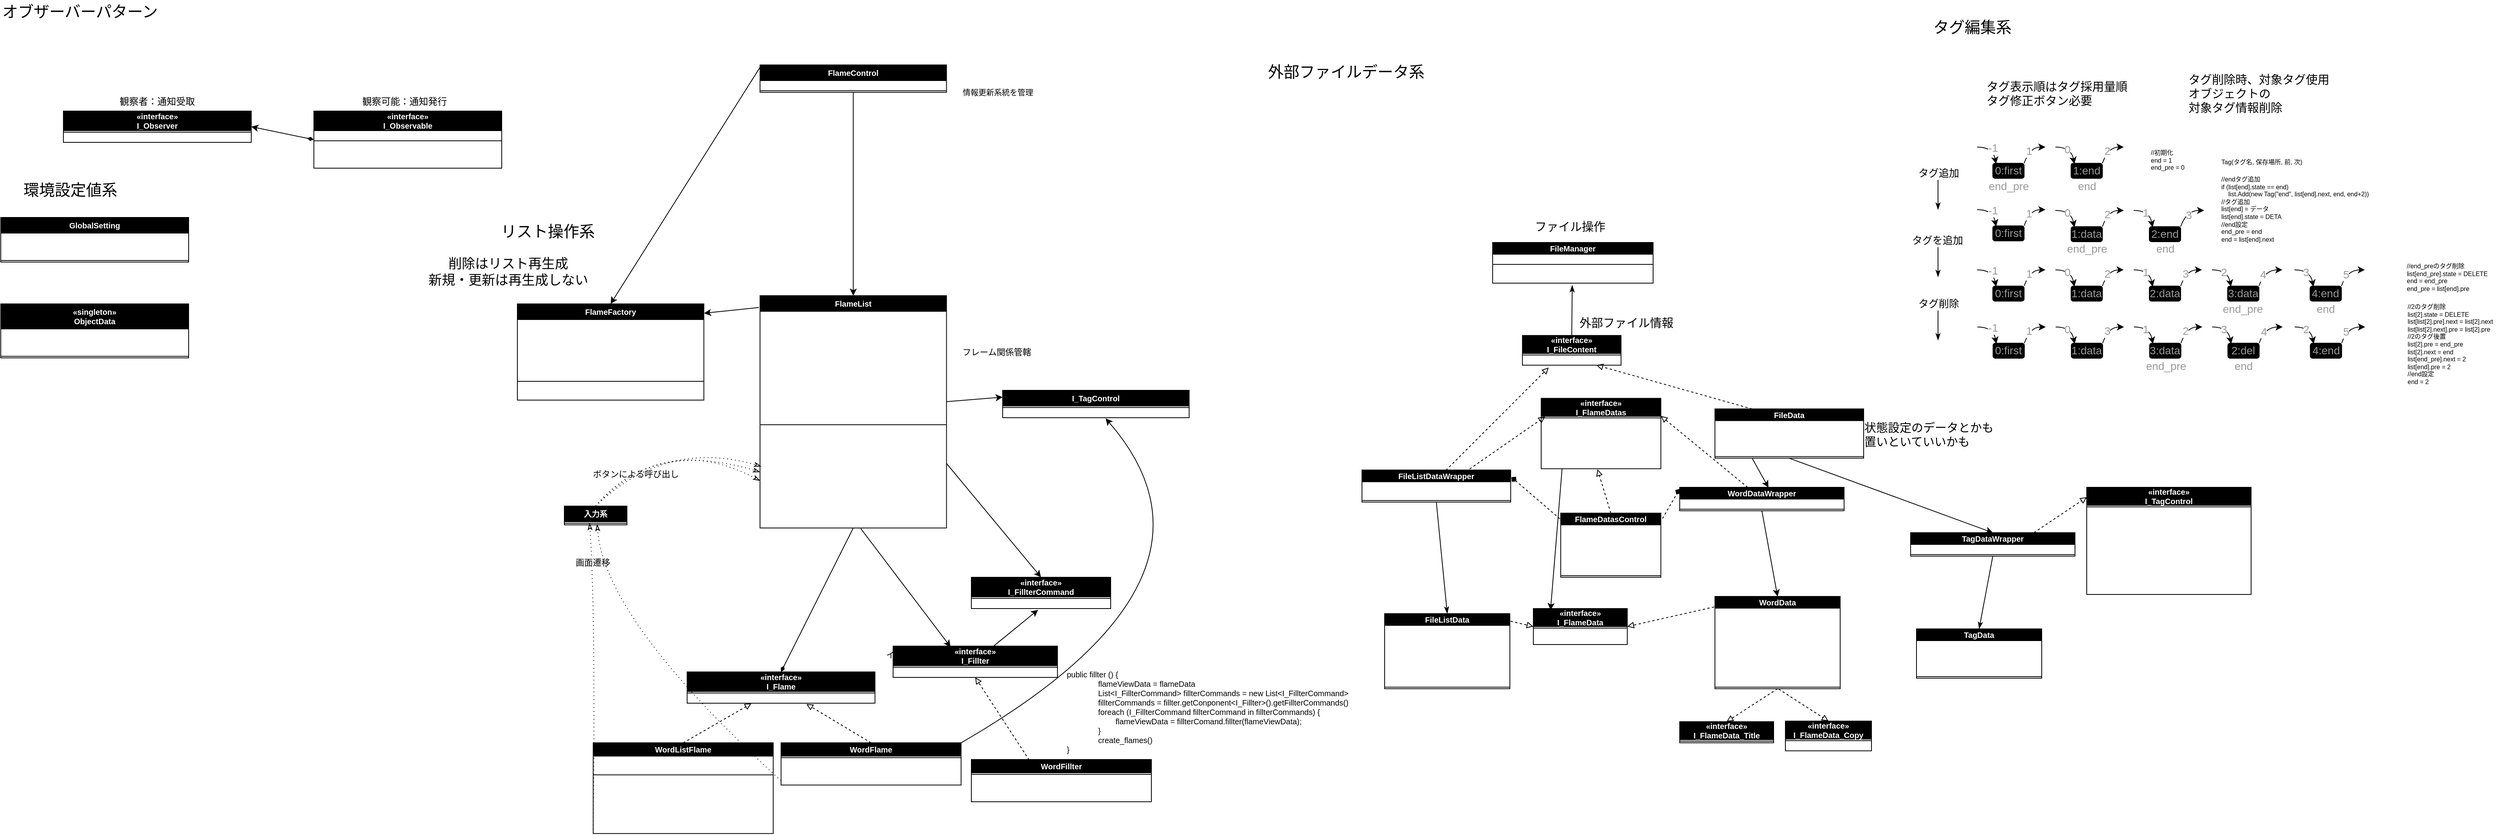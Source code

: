 <mxfile>
    <diagram id="vcL6-Ej94j082WODxmDW" name="データ設計">
        <mxGraphModel dx="2450" dy="533" grid="1" gridSize="10" guides="1" tooltips="1" connect="1" arrows="1" fold="1" page="1" pageScale="1" pageWidth="827" pageHeight="1169" background="none" math="0" shadow="0">
            <root>
                <mxCell id="0"/>
                <mxCell id="1" parent="0"/>
                <mxCell id="2" style="edgeStyle=none;jumpSize=3;html=1;fontSize=7;fontColor=#FFFFFF;endArrow=classicThin;endFill=1;exitX=0.5;exitY=1;exitDx=0;exitDy=0;entryX=0.5;entryY=0;entryDx=0;entryDy=0;" parent="1" source="13" target="3" edge="1">
                    <mxGeometry relative="1" as="geometry">
                        <mxPoint x="244.06" y="631.3" as="targetPoint"/>
                        <mxPoint x="264.06" y="621.3" as="sourcePoint"/>
                    </mxGeometry>
                </mxCell>
                <mxCell id="3" value="FileListData" style="swimlane;fontStyle=1;align=center;verticalAlign=middle;childLayout=stackLayout;horizontal=1;startSize=15;horizontalStack=0;resizeParent=1;resizeParentMax=0;resizeLast=0;collapsible=1;marginBottom=0;labelBackgroundColor=none;sketch=0;fontSize=10;fontColor=#FFFFFF;fillColor=#000000;spacingLeft=0;" parent="1" vertex="1">
                    <mxGeometry x="178.0" y="834.51" width="160" height="96" as="geometry">
                        <mxRectangle x="550" y="410" width="90" height="20" as="alternateBounds"/>
                    </mxGeometry>
                </mxCell>
                <mxCell id="4" value="+ title : string    //タイトル" style="text;strokeColor=none;fillColor=none;align=left;verticalAlign=middle;spacingLeft=4;spacingRight=4;overflow=hidden;rotatable=0;points=[[0,0.5],[1,0.5]];portConstraint=eastwest;labelBackgroundColor=none;sketch=0;fontSize=7;fontColor=#FFFFFF;" parent="3" vertex="1">
                    <mxGeometry y="15" width="160" height="11" as="geometry"/>
                </mxCell>
                <mxCell id="150" value="+ file_path : string    //データファイルのパス" style="text;strokeColor=none;fillColor=none;align=left;verticalAlign=middle;spacingLeft=4;spacingRight=4;overflow=hidden;rotatable=0;points=[[0,0.5],[1,0.5]];portConstraint=eastwest;labelBackgroundColor=none;sketch=0;fontSize=7;fontColor=#FFFFFF;" parent="3" vertex="1">
                    <mxGeometry y="26" width="160" height="11" as="geometry"/>
                </mxCell>
                <mxCell id="5" value="+ is_locked : bool    //隠しファイルか" style="text;strokeColor=none;fillColor=none;align=left;verticalAlign=middle;spacingLeft=4;spacingRight=4;overflow=hidden;rotatable=0;points=[[0,0.5],[1,0.5]];portConstraint=eastwest;labelBackgroundColor=none;sketch=0;fontSize=7;fontColor=#FFFFFF;" parent="3" vertex="1">
                    <mxGeometry y="37" width="160" height="11" as="geometry"/>
                </mxCell>
                <mxCell id="9" value="+ word_num : int    //単語数" style="text;strokeColor=none;fillColor=none;align=left;verticalAlign=middle;spacingLeft=4;spacingRight=4;overflow=hidden;rotatable=0;points=[[0,0.5],[1,0.5]];portConstraint=eastwest;labelBackgroundColor=none;sketch=0;fontSize=7;fontColor=#FFFFFF;" parent="3" vertex="1">
                    <mxGeometry y="48" width="160" height="11" as="geometry"/>
                </mxCell>
                <mxCell id="10" value="+ entry_date : string    //追加日時" style="text;strokeColor=none;fillColor=none;align=left;verticalAlign=middle;spacingLeft=4;spacingRight=4;overflow=hidden;rotatable=0;points=[[0,0.5],[1,0.5]];portConstraint=eastwest;labelBackgroundColor=none;sketch=0;fontSize=7;fontColor=#FFFFFF;" parent="3" vertex="1">
                    <mxGeometry y="59" width="160" height="11" as="geometry"/>
                </mxCell>
                <mxCell id="11" value="+ update_datte : string    //更新日時(追加日時)" style="text;strokeColor=none;fillColor=none;align=left;verticalAlign=middle;spacingLeft=4;spacingRight=4;overflow=hidden;rotatable=0;points=[[0,0.5],[1,0.5]];portConstraint=eastwest;labelBackgroundColor=none;sketch=0;fontSize=7;fontColor=#FFFFFF;" parent="3" vertex="1">
                    <mxGeometry y="70" width="160" height="11" as="geometry"/>
                </mxCell>
                <mxCell id="843" value="status : int    //状態" style="text;strokeColor=none;fillColor=none;align=left;verticalAlign=middle;spacingLeft=4;spacingRight=4;overflow=hidden;rotatable=0;points=[[0,0.5],[1,0.5]];portConstraint=eastwest;labelBackgroundColor=none;sketch=0;fontSize=7;fontColor=#FFFFFF;" vertex="1" parent="3">
                    <mxGeometry y="81" width="160" height="11" as="geometry"/>
                </mxCell>
                <mxCell id="12" value="" style="line;strokeWidth=1;fillColor=none;align=left;verticalAlign=middle;spacingTop=-1;spacingLeft=3;spacingRight=3;rotatable=0;labelPosition=right;points=[];portConstraint=eastwest;strokeColor=inherit;labelBackgroundColor=none;sketch=0;fontSize=7;fontColor=#FFFFFF;" parent="3" vertex="1">
                    <mxGeometry y="92" width="160" height="4" as="geometry"/>
                </mxCell>
                <mxCell id="178" style="edgeStyle=none;html=1;exitX=0.564;exitY=0.011;exitDx=0;exitDy=0;entryX=0.266;entryY=1.273;entryDx=0;entryDy=0;fontSize=10;fontColor=#FFFFFF;exitPerimeter=0;endArrow=block;endFill=0;dashed=1;entryPerimeter=0;" parent="1" source="13" target="841" edge="1">
                    <mxGeometry relative="1" as="geometry"/>
                </mxCell>
                <mxCell id="13" value="FileListDataWrapper" style="swimlane;fontStyle=1;align=center;verticalAlign=middle;childLayout=stackLayout;horizontal=1;startSize=15;horizontalStack=0;resizeParent=1;resizeParentMax=0;resizeLast=0;collapsible=1;marginBottom=0;labelBackgroundColor=none;sketch=0;fontSize=10;fontColor=#FFFFFF;fillColor=#000000;spacingLeft=0;" parent="1" vertex="1">
                    <mxGeometry x="149.06" y="650.87" width="190" height="41" as="geometry">
                        <mxRectangle x="550" y="410" width="90" height="20" as="alternateBounds"/>
                    </mxGeometry>
                </mxCell>
                <mxCell id="166" value="+ pass_word : string    //隠しファイルパスワード" style="text;strokeColor=none;fillColor=none;align=left;verticalAlign=middle;spacingLeft=4;spacingRight=4;overflow=hidden;rotatable=0;points=[[0,0.5],[1,0.5]];portConstraint=eastwest;labelBackgroundColor=none;sketch=0;fontSize=7;fontColor=#FFFFFF;" parent="13" vertex="1">
                    <mxGeometry y="15" width="190" height="11" as="geometry"/>
                </mxCell>
                <mxCell id="14" value="+ listDatas : List&lt;WordData&gt;        //単語データのリスト" style="text;strokeColor=none;fillColor=none;align=left;verticalAlign=middle;spacingLeft=4;spacingRight=4;overflow=hidden;rotatable=0;points=[[0,0.5],[1,0.5]];portConstraint=eastwest;labelBackgroundColor=none;sketch=0;fontSize=7;fontColor=#FFFFFF;" parent="13" vertex="1">
                    <mxGeometry y="26" width="190" height="11" as="geometry"/>
                </mxCell>
                <mxCell id="15" value="" style="line;strokeWidth=1;fillColor=none;align=left;verticalAlign=middle;spacingTop=-1;spacingLeft=3;spacingRight=3;rotatable=0;labelPosition=right;points=[];portConstraint=eastwest;strokeColor=inherit;labelBackgroundColor=none;sketch=0;fontSize=7;fontColor=#FFFFFF;" parent="13" vertex="1">
                    <mxGeometry y="37" width="190" height="4" as="geometry"/>
                </mxCell>
                <mxCell id="16" value="単語ファイル群情報" style="text;html=1;strokeColor=none;fillColor=none;align=left;verticalAlign=top;whiteSpace=wrap;rounded=0;labelBackgroundColor=default;sketch=0;fontSize=15;fontColor=#FFFFFF;spacingTop=-4;" parent="1" vertex="1">
                    <mxGeometry x="110" y="545.05" width="150" height="22" as="geometry"/>
                </mxCell>
                <mxCell id="20" value="WordData" style="swimlane;fontStyle=1;align=center;verticalAlign=middle;childLayout=stackLayout;horizontal=1;startSize=15;horizontalStack=0;resizeParent=1;resizeParentMax=0;resizeLast=0;collapsible=1;marginBottom=0;labelBackgroundColor=none;sketch=0;fontSize=10;fontColor=#FFFFFF;fillColor=#000000;spacingLeft=0;" parent="1" vertex="1">
                    <mxGeometry x="600" y="812.51" width="160" height="118" as="geometry">
                        <mxRectangle x="340" y="875.99" width="90" height="20" as="alternateBounds"/>
                    </mxGeometry>
                </mxCell>
                <mxCell id="21" value="+ num : int        //登録番号&#10;" style="text;strokeColor=none;fillColor=none;align=left;verticalAlign=middle;spacingLeft=4;spacingRight=4;overflow=hidden;rotatable=0;points=[[0,0.5],[1,0.5]];portConstraint=eastwest;labelBackgroundColor=none;sketch=0;fontSize=7;fontColor=#FFFFFF;" parent="20" vertex="1">
                    <mxGeometry y="15" width="160" height="11" as="geometry"/>
                </mxCell>
                <mxCell id="22" value="+ word : string    //単語名" style="text;strokeColor=none;fillColor=none;align=left;verticalAlign=middle;spacingLeft=4;spacingRight=4;overflow=hidden;rotatable=0;points=[[0,0.5],[1,0.5]];portConstraint=eastwest;labelBackgroundColor=none;sketch=0;fontSize=7;fontColor=#FFFFFF;" parent="20" vertex="1">
                    <mxGeometry y="26" width="160" height="11" as="geometry"/>
                </mxCell>
                <mxCell id="23" value="+ count : int    //コピー回数&#10;" style="text;strokeColor=none;fillColor=none;align=left;verticalAlign=middle;spacingLeft=4;spacingRight=4;overflow=hidden;rotatable=0;points=[[0,0.5],[1,0.5]];portConstraint=eastwest;labelBackgroundColor=none;sketch=0;fontSize=7;fontColor=#FFFFFF;" parent="20" vertex="1">
                    <mxGeometry y="37" width="160" height="11" as="geometry"/>
                </mxCell>
                <mxCell id="24" value="+ star_num : short    //評価" style="text;strokeColor=none;fillColor=none;align=left;verticalAlign=middle;spacingLeft=4;spacingRight=4;overflow=hidden;rotatable=0;points=[[0,0.5],[1,0.5]];portConstraint=eastwest;labelBackgroundColor=none;sketch=0;fontSize=7;fontColor=#FFFFFF;" parent="20" vertex="1">
                    <mxGeometry y="48" width="160" height="11" as="geometry"/>
                </mxCell>
                <mxCell id="25" value="+ explain : string     //説明文" style="text;strokeColor=none;fillColor=none;align=left;verticalAlign=middle;spacingLeft=4;spacingRight=4;overflow=hidden;rotatable=0;points=[[0,0.5],[1,0.5]];portConstraint=eastwest;labelBackgroundColor=none;sketch=0;fontSize=7;fontColor=#FFFFFF;" parent="20" vertex="1">
                    <mxGeometry y="59" width="160" height="11" as="geometry"/>
                </mxCell>
                <mxCell id="26" value="+ tags : List&lt;int&gt;    //タグ情報" style="text;strokeColor=none;fillColor=none;align=left;verticalAlign=middle;spacingLeft=4;spacingRight=4;overflow=hidden;rotatable=0;points=[[0,0.5],[1,0.5]];portConstraint=eastwest;labelBackgroundColor=none;sketch=0;fontSize=7;fontColor=#FFFFFF;" parent="20" vertex="1">
                    <mxGeometry y="70" width="160" height="11" as="geometry"/>
                </mxCell>
                <mxCell id="27" value="+ entry_date : string    //追加日時" style="text;strokeColor=none;fillColor=none;align=left;verticalAlign=middle;spacingLeft=4;spacingRight=4;overflow=hidden;rotatable=0;points=[[0,0.5],[1,0.5]];portConstraint=eastwest;labelBackgroundColor=none;sketch=0;fontSize=7;fontColor=#FFFFFF;" parent="20" vertex="1">
                    <mxGeometry y="81" width="160" height="11" as="geometry"/>
                </mxCell>
                <mxCell id="28" value="+ update_datte : string    //更新日時(追加日時)" style="text;strokeColor=none;fillColor=none;align=left;verticalAlign=middle;spacingLeft=4;spacingRight=4;overflow=hidden;rotatable=0;points=[[0,0.5],[1,0.5]];portConstraint=eastwest;labelBackgroundColor=none;sketch=0;fontSize=7;fontColor=#FFFFFF;" parent="20" vertex="1">
                    <mxGeometry y="92" width="160" height="11" as="geometry"/>
                </mxCell>
                <mxCell id="842" value="+ status : int    //状態" style="text;strokeColor=none;fillColor=none;align=left;verticalAlign=middle;spacingLeft=4;spacingRight=4;overflow=hidden;rotatable=0;points=[[0,0.5],[1,0.5]];portConstraint=eastwest;labelBackgroundColor=none;sketch=0;fontSize=7;fontColor=#FFFFFF;" vertex="1" parent="20">
                    <mxGeometry y="103" width="160" height="11" as="geometry"/>
                </mxCell>
                <mxCell id="29" value="" style="line;strokeWidth=1;fillColor=none;align=left;verticalAlign=middle;spacingTop=-1;spacingLeft=3;spacingRight=3;rotatable=0;labelPosition=right;points=[];portConstraint=eastwest;strokeColor=inherit;labelBackgroundColor=none;sketch=0;fontSize=7;fontColor=#FFFFFF;" parent="20" vertex="1">
                    <mxGeometry y="114" width="160" height="4" as="geometry"/>
                </mxCell>
                <mxCell id="135" style="edgeStyle=none;jumpSize=3;html=1;fontSize=7;fontColor=#FFFFFF;endArrow=classicThin;endFill=1;exitX=0.5;exitY=1;exitDx=0;exitDy=0;entryX=0.5;entryY=0;entryDx=0;entryDy=0;" parent="1" source="142" target="136" edge="1">
                    <mxGeometry relative="1" as="geometry">
                        <mxPoint x="665" y="791" as="targetPoint"/>
                        <mxPoint x="685" y="781" as="sourcePoint"/>
                    </mxGeometry>
                </mxCell>
                <mxCell id="136" value="TagData" style="swimlane;fontStyle=1;align=center;verticalAlign=middle;childLayout=stackLayout;horizontal=1;startSize=15;horizontalStack=0;resizeParent=1;resizeParentMax=0;resizeLast=0;collapsible=1;marginBottom=0;labelBackgroundColor=none;sketch=0;fontSize=10;fontColor=#FFFFFF;fillColor=#000000;spacingLeft=0;" parent="1" vertex="1">
                    <mxGeometry x="857.5" y="854" width="160" height="63" as="geometry">
                        <mxRectangle x="550" y="410" width="90" height="20" as="alternateBounds"/>
                    </mxGeometry>
                </mxCell>
                <mxCell id="814" value="+ num : int       //保存番号" style="text;strokeColor=none;fillColor=none;align=left;verticalAlign=middle;spacingLeft=4;spacingRight=4;overflow=hidden;rotatable=0;points=[[0,0.5],[1,0.5]];portConstraint=eastwest;labelBackgroundColor=none;sketch=0;fontSize=7;fontColor=#FFFFFF;" parent="136" vertex="1">
                    <mxGeometry y="15" width="160" height="11" as="geometry"/>
                </mxCell>
                <mxCell id="340" value="+ name : string        //タグ名" style="text;strokeColor=none;fillColor=none;align=left;verticalAlign=middle;spacingLeft=4;spacingRight=4;overflow=hidden;rotatable=0;points=[[0,0.5],[1,0.5]];portConstraint=eastwest;labelBackgroundColor=none;sketch=0;fontSize=7;fontColor=#FFFFFF;" parent="136" vertex="1">
                    <mxGeometry y="26" width="160" height="11" as="geometry"/>
                </mxCell>
                <mxCell id="138" value="+ amount : int    //使用されている数" style="text;strokeColor=none;fillColor=none;align=left;verticalAlign=middle;spacingLeft=4;spacingRight=4;overflow=hidden;rotatable=0;points=[[0,0.5],[1,0.5]];portConstraint=eastwest;labelBackgroundColor=none;sketch=0;fontSize=7;fontColor=#FFFFFF;" parent="136" vertex="1">
                    <mxGeometry y="37" width="160" height="11" as="geometry"/>
                </mxCell>
                <mxCell id="446" value="+ status : int    //タグの状態" style="text;strokeColor=none;fillColor=none;align=left;verticalAlign=middle;spacingLeft=4;spacingRight=4;overflow=hidden;rotatable=0;points=[[0,0.5],[1,0.5]];portConstraint=eastwest;labelBackgroundColor=none;sketch=0;fontSize=7;fontColor=#FFFFFF;" parent="136" vertex="1">
                    <mxGeometry y="48" width="160" height="11" as="geometry"/>
                </mxCell>
                <mxCell id="141" value="" style="line;strokeWidth=1;fillColor=none;align=left;verticalAlign=middle;spacingTop=-1;spacingLeft=3;spacingRight=3;rotatable=0;labelPosition=right;points=[];portConstraint=eastwest;strokeColor=inherit;labelBackgroundColor=none;sketch=0;fontSize=7;fontColor=#FFFFFF;" parent="136" vertex="1">
                    <mxGeometry y="59" width="160" height="4" as="geometry"/>
                </mxCell>
                <mxCell id="142" value="TagDataWrapper" style="swimlane;fontStyle=1;align=center;verticalAlign=middle;childLayout=stackLayout;horizontal=1;startSize=15;horizontalStack=0;resizeParent=1;resizeParentMax=0;resizeLast=0;collapsible=1;marginBottom=0;labelBackgroundColor=none;sketch=0;fontSize=10;fontColor=#FFFFFF;fillColor=#000000;spacingLeft=0;" parent="1" vertex="1">
                    <mxGeometry x="850" y="731" width="210" height="30" as="geometry">
                        <mxRectangle x="550" y="410" width="90" height="20" as="alternateBounds"/>
                    </mxGeometry>
                </mxCell>
                <mxCell id="145" value="+ tagDatas : List&lt;TagData&gt;        //タグデータのリスト" style="text;strokeColor=none;fillColor=none;align=left;verticalAlign=middle;spacingLeft=4;spacingRight=4;overflow=hidden;rotatable=0;points=[[0,0.5],[1,0.5]];portConstraint=eastwest;labelBackgroundColor=none;sketch=0;fontSize=7;fontColor=#FFFFFF;" parent="142" vertex="1">
                    <mxGeometry y="15" width="210" height="11" as="geometry"/>
                </mxCell>
                <mxCell id="146" value="" style="line;strokeWidth=1;fillColor=none;align=left;verticalAlign=middle;spacingTop=-1;spacingLeft=3;spacingRight=3;rotatable=0;labelPosition=right;points=[];portConstraint=eastwest;strokeColor=inherit;labelBackgroundColor=none;sketch=0;fontSize=7;fontColor=#FFFFFF;" parent="142" vertex="1">
                    <mxGeometry y="26" width="210" height="4" as="geometry"/>
                </mxCell>
                <mxCell id="158" style="edgeStyle=none;html=1;exitX=0.5;exitY=1;exitDx=0;exitDy=0;entryX=0.5;entryY=0;entryDx=0;entryDy=0;fontColor=#FFFFFF;" parent="1" source="153" target="142" edge="1">
                    <mxGeometry relative="1" as="geometry"/>
                </mxCell>
                <mxCell id="824" style="edgeStyle=none;html=1;exitX=0.25;exitY=1;exitDx=0;exitDy=0;entryX=0.54;entryY=0.012;entryDx=0;entryDy=0;entryPerimeter=0;" parent="1" source="153" target="820" edge="1">
                    <mxGeometry relative="1" as="geometry"/>
                </mxCell>
                <mxCell id="153" value="FileData" style="swimlane;fontStyle=1;align=center;verticalAlign=middle;childLayout=stackLayout;horizontal=1;startSize=15;horizontalStack=0;resizeParent=1;resizeParentMax=0;resizeLast=0;collapsible=1;marginBottom=0;labelBackgroundColor=none;sketch=0;fontSize=10;fontColor=#FFFFFF;fillColor=#000000;spacingLeft=0;" parent="1" vertex="1">
                    <mxGeometry x="600" y="572.8" width="190" height="63" as="geometry">
                        <mxRectangle x="550" y="410" width="90" height="20" as="alternateBounds"/>
                    </mxGeometry>
                </mxCell>
                <mxCell id="162" value="+ title : string    //単語データのタイトル" style="text;strokeColor=none;fillColor=none;align=left;verticalAlign=middle;spacingLeft=4;spacingRight=4;overflow=hidden;rotatable=0;points=[[0,0.5],[1,0.5]];portConstraint=eastwest;labelBackgroundColor=none;sketch=0;fontSize=7;fontColor=#FFFFFF;" parent="153" vertex="1">
                    <mxGeometry y="15" width="190" height="11" as="geometry"/>
                </mxCell>
                <mxCell id="165" value="+ is_locked : bool    //隠しファイルか" style="text;strokeColor=none;fillColor=none;align=left;verticalAlign=middle;spacingLeft=4;spacingRight=4;overflow=hidden;rotatable=0;points=[[0,0.5],[1,0.5]];portConstraint=eastwest;labelBackgroundColor=none;sketch=0;fontSize=7;fontColor=#FFFFFF;" parent="153" vertex="1">
                    <mxGeometry y="26" width="190" height="11" as="geometry"/>
                </mxCell>
                <mxCell id="154" value="+ wordDatas : WordDataWarapper    //単語データ" style="text;strokeColor=none;fillColor=none;align=left;verticalAlign=middle;spacingLeft=4;spacingRight=4;overflow=hidden;rotatable=0;points=[[0,0.5],[1,0.5]];portConstraint=eastwest;labelBackgroundColor=none;sketch=0;fontSize=7;fontColor=#FFFFFF;" parent="153" vertex="1">
                    <mxGeometry y="37" width="190" height="11" as="geometry"/>
                </mxCell>
                <mxCell id="155" value="+ tagDatas : TagDataWrapper    //タグデータ" style="text;strokeColor=none;fillColor=none;align=left;verticalAlign=middle;spacingLeft=4;spacingRight=4;overflow=hidden;rotatable=0;points=[[0,0.5],[1,0.5]];portConstraint=eastwest;labelBackgroundColor=none;sketch=0;fontSize=7;fontColor=#FFFFFF;" parent="153" vertex="1">
                    <mxGeometry y="48" width="190" height="11" as="geometry"/>
                </mxCell>
                <mxCell id="156" value="" style="line;strokeWidth=1;fillColor=none;align=left;verticalAlign=middle;spacingTop=-1;spacingLeft=3;spacingRight=3;rotatable=0;labelPosition=right;points=[];portConstraint=eastwest;strokeColor=inherit;labelBackgroundColor=none;sketch=0;fontSize=7;fontColor=#FFFFFF;" parent="153" vertex="1">
                    <mxGeometry y="59" width="190" height="4" as="geometry"/>
                </mxCell>
                <mxCell id="159" value="単語群データ" style="text;html=1;strokeColor=none;fillColor=none;align=left;verticalAlign=top;whiteSpace=wrap;rounded=0;labelBackgroundColor=default;sketch=0;fontSize=15;fontColor=#FFFFFF;spacingTop=-4;" parent="1" vertex="1">
                    <mxGeometry x="648" y="545.05" width="141" height="22" as="geometry"/>
                </mxCell>
                <mxCell id="160" value="状態設定のデータとかも置いといていいかも" style="text;html=1;strokeColor=none;fillColor=none;align=left;verticalAlign=top;whiteSpace=wrap;rounded=0;labelBackgroundColor=default;sketch=0;fontSize=15;fontColor=default;spacingTop=-4;" parent="1" vertex="1">
                    <mxGeometry x="789" y="584.87" width="170" height="22" as="geometry"/>
                </mxCell>
                <mxCell id="168" value="外部ファイル情報" style="text;html=1;strokeColor=none;fillColor=none;align=left;verticalAlign=top;whiteSpace=wrap;rounded=0;labelBackgroundColor=default;sketch=0;fontSize=15;fontColor=default;spacingTop=-4;" parent="1" vertex="1">
                    <mxGeometry x="425" y="450.87" width="130" height="22" as="geometry"/>
                </mxCell>
                <mxCell id="172" value="«interface»&#10;I_FileContent" style="swimlane;fontStyle=1;align=center;verticalAlign=middle;childLayout=stackLayout;horizontal=1;startSize=23;horizontalStack=0;resizeParent=1;resizeParentMax=0;resizeLast=0;collapsible=1;marginBottom=0;labelBackgroundColor=none;sketch=0;fontSize=10;fontColor=#FFFFFF;fillColor=#000000;spacingLeft=0;" parent="1" vertex="1">
                    <mxGeometry x="354.06" y="478.87" width="126" height="38" as="geometry">
                        <mxRectangle x="550" y="410" width="90" height="20" as="alternateBounds"/>
                    </mxGeometry>
                </mxCell>
                <mxCell id="175" value="" style="line;strokeWidth=1;fillColor=none;align=left;verticalAlign=middle;spacingTop=-1;spacingLeft=3;spacingRight=3;rotatable=0;labelPosition=right;points=[];portConstraint=eastwest;strokeColor=inherit;labelBackgroundColor=none;sketch=0;fontSize=7;fontColor=#FFFFFF;" parent="172" vertex="1">
                    <mxGeometry y="23" width="126" height="4" as="geometry"/>
                </mxCell>
                <mxCell id="841" value="+ Save() : void    //保存" style="text;strokeColor=none;fillColor=none;align=left;verticalAlign=middle;spacingLeft=4;spacingRight=4;overflow=hidden;rotatable=0;points=[[0,0.5],[1,0.5]];portConstraint=eastwest;labelBackgroundColor=none;sketch=0;fontSize=7;fontColor=#FFFFFF;" vertex="1" parent="172">
                    <mxGeometry y="27" width="126" height="11" as="geometry"/>
                </mxCell>
                <mxCell id="179" style="edgeStyle=none;html=1;exitX=0.25;exitY=0;exitDx=0;exitDy=0;entryX=0.75;entryY=1;entryDx=0;entryDy=0;fontSize=10;fontColor=#FFFFFF;endArrow=block;endFill=0;dashed=1;" parent="1" source="153" target="172" edge="1">
                    <mxGeometry relative="1" as="geometry">
                        <mxPoint x="383" y="570.991" as="sourcePoint"/>
                        <mxPoint x="458.78" y="525.11" as="targetPoint"/>
                    </mxGeometry>
                </mxCell>
                <mxCell id="180" value="外部ファイルデータ系" style="text;html=1;strokeColor=none;fillColor=none;align=left;verticalAlign=top;whiteSpace=wrap;rounded=0;labelBackgroundColor=default;sketch=0;fontSize=20;fontColor=default;spacingTop=-4;" parent="1" vertex="1">
                    <mxGeometry x="27" y="127" width="213" height="30" as="geometry"/>
                </mxCell>
                <mxCell id="181" value="FileManager" style="swimlane;fontStyle=1;align=center;verticalAlign=middle;childLayout=stackLayout;horizontal=1;startSize=15;horizontalStack=0;resizeParent=1;resizeParentMax=0;resizeLast=0;collapsible=1;marginBottom=0;labelBackgroundColor=none;sketch=0;fontSize=10;fontColor=#FFFFFF;fillColor=#000000;spacingLeft=0;" parent="1" vertex="1">
                    <mxGeometry x="316" y="360" width="205" height="52" as="geometry">
                        <mxRectangle x="550" y="410" width="90" height="20" as="alternateBounds"/>
                    </mxGeometry>
                </mxCell>
                <mxCell id="182" value="- file_path : final string    //読み込むファイルのパス" style="text;strokeColor=none;fillColor=none;align=left;verticalAlign=middle;spacingLeft=4;spacingRight=4;overflow=hidden;rotatable=0;points=[[0,0.5],[1,0.5]];portConstraint=eastwest;labelBackgroundColor=none;sketch=0;fontSize=7;fontColor=#FFFFFF;" parent="181" vertex="1">
                    <mxGeometry y="15" width="205" height="11" as="geometry"/>
                </mxCell>
                <mxCell id="184" value="" style="line;strokeWidth=1;fillColor=none;align=left;verticalAlign=middle;spacingTop=-1;spacingLeft=3;spacingRight=3;rotatable=0;labelPosition=right;points=[];portConstraint=eastwest;strokeColor=inherit;labelBackgroundColor=none;sketch=0;fontSize=7;fontColor=#FFFFFF;" parent="181" vertex="1">
                    <mxGeometry y="26" width="205" height="4" as="geometry"/>
                </mxCell>
                <mxCell id="186" value="+ seve(I_FileContent fileContent, Type) : void    //ファイル書き込み" style="text;strokeColor=none;fillColor=none;align=left;verticalAlign=middle;spacingLeft=4;spacingRight=4;overflow=hidden;rotatable=0;points=[[0,0.5],[1,0.5]];portConstraint=eastwest;labelBackgroundColor=none;sketch=0;fontSize=7;fontColor=#FFFFFF;" parent="181" vertex="1">
                    <mxGeometry y="30" width="205" height="11" as="geometry"/>
                </mxCell>
                <mxCell id="187" value="+ Load() : FileContent    //ファイル読み込み" style="text;strokeColor=none;fillColor=none;align=left;verticalAlign=middle;spacingLeft=4;spacingRight=4;overflow=hidden;rotatable=0;points=[[0,0.5],[1,0.5]];portConstraint=eastwest;labelBackgroundColor=none;sketch=0;fontSize=7;fontColor=#FFFFFF;" parent="181" vertex="1">
                    <mxGeometry y="41" width="205" height="11" as="geometry"/>
                </mxCell>
                <mxCell id="189" value="ファイル操作" style="text;html=1;strokeColor=none;fillColor=none;align=left;verticalAlign=top;whiteSpace=wrap;rounded=0;labelBackgroundColor=default;sketch=0;fontSize=15;fontColor=default;spacingTop=-4;" parent="1" vertex="1">
                    <mxGeometry x="368" y="328" width="130" height="22" as="geometry"/>
                </mxCell>
                <mxCell id="197" value="«interface»&#10;I_Flame" style="swimlane;fontStyle=1;align=center;verticalAlign=middle;childLayout=stackLayout;horizontal=1;startSize=25;horizontalStack=0;resizeParent=1;resizeParentMax=0;resizeLast=0;collapsible=1;marginBottom=0;labelBackgroundColor=none;sketch=0;fontSize=10;fontColor=#FFFFFF;fillColor=#000000;spacingLeft=0;" parent="1" vertex="1">
                    <mxGeometry x="-713.13" y="909" width="240" height="40" as="geometry">
                        <mxRectangle x="550" y="410" width="90" height="20" as="alternateBounds"/>
                    </mxGeometry>
                </mxCell>
                <mxCell id="199" value="" style="line;strokeWidth=1;fillColor=none;align=left;verticalAlign=middle;spacingTop=-1;spacingLeft=3;spacingRight=3;rotatable=0;labelPosition=right;points=[];portConstraint=eastwest;strokeColor=inherit;labelBackgroundColor=none;sketch=0;fontSize=7;fontColor=#FFFFFF;" parent="197" vertex="1">
                    <mxGeometry y="25" width="240" height="4" as="geometry"/>
                </mxCell>
                <mxCell id="266" value="+ ReflectData(I_FlameData flameData, int num)    //データ反映" style="text;strokeColor=none;fillColor=none;align=left;verticalAlign=middle;spacingLeft=4;spacingRight=4;overflow=hidden;rotatable=0;points=[[0,0.5],[1,0.5]];portConstraint=eastwest;labelBackgroundColor=none;sketch=0;fontSize=7;fontColor=#FFFFFF;" parent="197" vertex="1">
                    <mxGeometry y="29" width="240" height="11" as="geometry"/>
                </mxCell>
                <mxCell id="212" value="«interface»&#10;I_FlameData" style="swimlane;fontStyle=1;align=center;verticalAlign=middle;childLayout=stackLayout;horizontal=1;startSize=23;horizontalStack=0;resizeParent=1;resizeParentMax=0;resizeLast=0;collapsible=1;marginBottom=0;labelBackgroundColor=none;sketch=0;fontSize=10;fontColor=#FFFFFF;fillColor=#000000;spacingLeft=0;" parent="1" vertex="1">
                    <mxGeometry x="368" y="828" width="120" height="46" as="geometry">
                        <mxRectangle x="289.06" y="778" width="90" height="20" as="alternateBounds"/>
                    </mxGeometry>
                </mxCell>
                <mxCell id="213" value="" style="line;strokeWidth=1;fillColor=none;align=left;verticalAlign=middle;spacingTop=-1;spacingLeft=3;spacingRight=3;rotatable=0;labelPosition=right;points=[];portConstraint=eastwest;strokeColor=inherit;labelBackgroundColor=none;sketch=0;fontSize=7;fontColor=#FFFFFF;" parent="212" vertex="1">
                    <mxGeometry y="23" width="120" height="4" as="geometry"/>
                </mxCell>
                <mxCell id="839" value="// 登録番号セット&#10;+ SetNum (int num) : void" style="text;strokeColor=none;fillColor=none;align=left;verticalAlign=middle;spacingLeft=4;spacingRight=4;overflow=hidden;rotatable=0;points=[[0,0.5],[1,0.5]];portConstraint=eastwest;labelBackgroundColor=none;sketch=0;fontSize=7;fontColor=#FFFFFF;" parent="212" vertex="1">
                    <mxGeometry y="27" width="120" height="19" as="geometry"/>
                </mxCell>
                <mxCell id="214" style="edgeStyle=none;html=1;entryX=0;entryY=0.5;entryDx=0;entryDy=0;fontSize=10;fontColor=#FFFFFF;endArrow=block;endFill=0;dashed=1;exitX=0.75;exitY=0;exitDx=0;exitDy=0;" parent="1" source="3" target="212" edge="1">
                    <mxGeometry relative="1" as="geometry">
                        <mxPoint x="266.22" y="581.751" as="sourcePoint"/>
                        <mxPoint x="396.19" y="515.338" as="targetPoint"/>
                    </mxGeometry>
                </mxCell>
                <mxCell id="215" style="edgeStyle=none;html=1;entryX=1;entryY=0.5;entryDx=0;entryDy=0;fontSize=10;fontColor=#FFFFFF;endArrow=block;endFill=0;dashed=1;exitX=0.323;exitY=0.013;exitDx=0;exitDy=0;exitPerimeter=0;" parent="1" source="20" target="212" edge="1">
                    <mxGeometry relative="1" as="geometry">
                        <mxPoint x="254.146" y="730.8" as="sourcePoint"/>
                        <mxPoint x="258" y="820.87" as="targetPoint"/>
                    </mxGeometry>
                </mxCell>
                <mxCell id="230" value="FlameList" style="swimlane;fontStyle=1;align=center;verticalAlign=middle;childLayout=stackLayout;horizontal=1;startSize=20;horizontalStack=0;resizeParent=1;resizeParentMax=0;resizeLast=0;collapsible=1;marginBottom=0;labelBackgroundColor=none;sketch=0;fontSize=10;fontColor=#FFFFFF;fillColor=#000000;spacingLeft=0;" parent="1" vertex="1">
                    <mxGeometry x="-620" y="428" width="238.25" height="297" as="geometry">
                        <mxRectangle x="-620" y="428" width="90" height="20" as="alternateBounds"/>
                    </mxGeometry>
                </mxCell>
                <mxCell id="231" value="- flameDatas : List&lt;I_FlameData&gt;    //フレームデータ" style="text;strokeColor=none;fillColor=none;align=left;verticalAlign=middle;spacingLeft=4;spacingRight=4;overflow=hidden;rotatable=0;points=[[0,0.5],[1,0.5]];portConstraint=eastwest;labelBackgroundColor=none;sketch=0;fontSize=7;fontColor=#FFFFFF;" parent="230" vertex="1">
                    <mxGeometry y="20" width="238.25" height="11" as="geometry"/>
                </mxCell>
                <mxCell id="511" value="- flameViewDatas : List&lt;I_FlameData&gt;    //表示するフレームデータ" style="text;strokeColor=none;fillColor=none;align=left;verticalAlign=middle;spacingLeft=4;spacingRight=4;overflow=hidden;rotatable=0;points=[[0,0.5],[1,0.5]];portConstraint=eastwest;labelBackgroundColor=none;sketch=0;fontSize=7;fontColor=#FFFFFF;" parent="230" vertex="1">
                    <mxGeometry y="31" width="238.25" height="11" as="geometry"/>
                </mxCell>
                <mxCell id="812" value="- tagData : I_TagControl    //タグデータ" style="text;strokeColor=none;fillColor=none;align=left;verticalAlign=middle;spacingLeft=4;spacingRight=4;overflow=hidden;rotatable=0;points=[[0,0.5],[1,0.5]];portConstraint=eastwest;labelBackgroundColor=none;sketch=0;fontSize=7;fontColor=#FFFFFF;" parent="230" vertex="1">
                    <mxGeometry y="42" width="238.25" height="11" as="geometry"/>
                </mxCell>
                <mxCell id="553" value="- flamePrehub : Transform    //フレームプレハブ" style="text;strokeColor=none;fillColor=none;align=left;verticalAlign=middle;spacingLeft=4;spacingRight=4;overflow=hidden;rotatable=0;points=[[0,0.5],[1,0.5]];portConstraint=eastwest;labelBackgroundColor=none;sketch=0;fontSize=7;fontColor=#FFFFFF;" parent="230" vertex="1">
                    <mxGeometry y="53" width="238.25" height="11" as="geometry"/>
                </mxCell>
                <mxCell id="555" value="- sort : Transform    //ソートプレハブインスタンス" style="text;strokeColor=none;fillColor=none;align=left;verticalAlign=middle;spacingLeft=4;spacingRight=4;overflow=hidden;rotatable=0;points=[[0,0.5],[1,0.5]];portConstraint=eastwest;labelBackgroundColor=none;sketch=0;fontSize=7;fontColor=#FFFFFF;" parent="230" vertex="1">
                    <mxGeometry y="64" width="238.25" height="11" as="geometry"/>
                </mxCell>
                <mxCell id="556" value="- fillter : Transform    //フィルタプレハブインスタンス" style="text;strokeColor=none;fillColor=none;align=left;verticalAlign=middle;spacingLeft=4;spacingRight=4;overflow=hidden;rotatable=0;points=[[0,0.5],[1,0.5]];portConstraint=eastwest;labelBackgroundColor=none;sketch=0;fontSize=7;fontColor=#FFFFFF;" parent="230" vertex="1">
                    <mxGeometry y="75" width="238.25" height="11" as="geometry"/>
                </mxCell>
                <mxCell id="554" value="[serializefield]" style="text;strokeColor=none;fillColor=none;align=center;verticalAlign=middle;spacingLeft=4;spacingRight=4;overflow=hidden;rotatable=0;points=[[0,0.5],[1,0.5]];portConstraint=eastwest;labelBackgroundColor=none;sketch=0;fontSize=7;fontColor=#FFFFFF;" parent="230" vertex="1">
                    <mxGeometry y="86" width="238.25" height="11" as="geometry"/>
                </mxCell>
                <mxCell id="558" value="- flameParent : Transform    //フレームの親" style="text;strokeColor=none;fillColor=none;align=left;verticalAlign=middle;spacingLeft=4;spacingRight=4;overflow=hidden;rotatable=0;points=[[0,0.5],[1,0.5]];portConstraint=eastwest;labelBackgroundColor=none;sketch=0;fontSize=7;fontColor=#FFFFFF;" parent="230" vertex="1">
                    <mxGeometry y="97" width="238.25" height="11" as="geometry"/>
                </mxCell>
                <mxCell id="683" value="- sortParent : Transform    //ソートインスタンスの親" style="text;strokeColor=none;fillColor=none;align=left;verticalAlign=middle;spacingLeft=4;spacingRight=4;overflow=hidden;rotatable=0;points=[[0,0.5],[1,0.5]];portConstraint=eastwest;labelBackgroundColor=none;sketch=0;fontSize=7;fontColor=#FFFFFF;" parent="230" vertex="1">
                    <mxGeometry y="108" width="238.25" height="11" as="geometry"/>
                </mxCell>
                <mxCell id="684" value="- fillterParent : Transform    //フィルタインスタンスの親" style="text;strokeColor=none;fillColor=none;align=left;verticalAlign=middle;spacingLeft=4;spacingRight=4;overflow=hidden;rotatable=0;points=[[0,0.5],[1,0.5]];portConstraint=eastwest;labelBackgroundColor=none;sketch=0;fontSize=7;fontColor=#FFFFFF;" parent="230" vertex="1">
                    <mxGeometry y="119" width="238.25" height="11" as="geometry"/>
                </mxCell>
                <mxCell id="560" value="- fillterButton : Button    //フィルタボタン" style="text;strokeColor=none;fillColor=none;align=left;verticalAlign=middle;spacingLeft=4;spacingRight=4;overflow=hidden;rotatable=0;points=[[0,0.5],[1,0.5]];portConstraint=eastwest;labelBackgroundColor=none;sketch=0;fontSize=7;fontColor=#FFFFFF;" parent="230" vertex="1">
                    <mxGeometry y="130" width="238.25" height="11" as="geometry"/>
                </mxCell>
                <mxCell id="561" value="- sortButton : Button    //ソートボタン" style="text;strokeColor=none;fillColor=none;align=left;verticalAlign=middle;spacingLeft=4;spacingRight=4;overflow=hidden;rotatable=0;points=[[0,0.5],[1,0.5]];portConstraint=eastwest;labelBackgroundColor=none;sketch=0;fontSize=7;fontColor=#FFFFFF;" parent="230" vertex="1">
                    <mxGeometry y="141" width="238.25" height="11" as="geometry"/>
                </mxCell>
                <mxCell id="559" value="- randomButton : Button    //ランダムボタン" style="text;strokeColor=none;fillColor=none;align=left;verticalAlign=middle;spacingLeft=4;spacingRight=4;overflow=hidden;rotatable=0;points=[[0,0.5],[1,0.5]];portConstraint=eastwest;labelBackgroundColor=none;sketch=0;fontSize=7;fontColor=#FFFFFF;" parent="230" vertex="1">
                    <mxGeometry y="152" width="238.25" height="11" as="geometry"/>
                </mxCell>
                <mxCell id="232" value="" style="line;strokeWidth=1;fillColor=none;align=left;verticalAlign=middle;spacingTop=-1;spacingLeft=3;spacingRight=3;rotatable=0;labelPosition=right;points=[];portConstraint=eastwest;strokeColor=inherit;labelBackgroundColor=none;sketch=0;fontSize=7;fontColor=#FFFFFF;" parent="230" vertex="1">
                    <mxGeometry y="163" width="238.25" height="4" as="geometry"/>
                </mxCell>
                <mxCell id="512" value="+ コンストラクタ(Factory factory)    ファクトリの情報取得、リスナー追加" style="text;strokeColor=none;fillColor=none;align=left;verticalAlign=middle;spacingLeft=4;spacingRight=4;overflow=hidden;rotatable=0;points=[[0,0.5],[1,0.5]];portConstraint=eastwest;labelBackgroundColor=none;sketch=0;fontSize=7;fontColor=#FFFFFF;" parent="230" vertex="1">
                    <mxGeometry y="167" width="238.25" height="11" as="geometry"/>
                </mxCell>
                <mxCell id="233" value="+ create_flames() : void&#10;//インスタンス作成・表示update, deletelistener追加" style="text;strokeColor=none;fillColor=none;align=left;verticalAlign=middle;spacingLeft=4;spacingRight=4;overflow=hidden;rotatable=0;points=[[0,0.5],[1,0.5]];portConstraint=eastwest;labelBackgroundColor=none;sketch=0;fontSize=7;fontColor=#FFFFFF;" parent="230" vertex="1">
                    <mxGeometry y="178" width="238.25" height="20" as="geometry"/>
                </mxCell>
                <mxCell id="562" value="ボタンリスナー関数" style="text;strokeColor=none;fillColor=none;align=center;verticalAlign=middle;spacingLeft=4;spacingRight=4;overflow=hidden;rotatable=0;points=[[0,0.5],[1,0.5]];portConstraint=eastwest;labelBackgroundColor=none;sketch=0;fontSize=7;fontColor=#FFFFFF;" parent="230" vertex="1">
                    <mxGeometry y="198" width="238.25" height="11" as="geometry"/>
                </mxCell>
                <mxCell id="281" value="- fillter (条件) : void    //表示フレームデータフィルタ" style="text;strokeColor=none;fillColor=none;align=left;verticalAlign=middle;spacingLeft=4;spacingRight=4;overflow=hidden;rotatable=0;points=[[0,0.5],[1,0.5]];portConstraint=eastwest;labelBackgroundColor=none;sketch=0;fontSize=7;fontColor=#FFFFFF;" parent="230" vertex="1">
                    <mxGeometry y="209" width="238.25" height="11" as="geometry"/>
                </mxCell>
                <mxCell id="514" value="- sort (条件) : void    //表示フレームデータソート" style="text;strokeColor=none;fillColor=none;align=left;verticalAlign=middle;spacingLeft=4;spacingRight=4;overflow=hidden;rotatable=0;points=[[0,0.5],[1,0.5]];portConstraint=eastwest;labelBackgroundColor=none;sketch=0;fontSize=7;fontColor=#FFFFFF;" parent="230" vertex="1">
                    <mxGeometry y="220" width="238.25" height="11" as="geometry"/>
                </mxCell>
                <mxCell id="264" value="- random() : void    //表示フレームデータをランダムに並び替え" style="text;strokeColor=none;fillColor=none;align=left;verticalAlign=middle;spacingLeft=4;spacingRight=4;overflow=hidden;rotatable=0;points=[[0,0.5],[1,0.5]];portConstraint=eastwest;labelBackgroundColor=none;sketch=0;fontSize=7;fontColor=#FFFFFF;" parent="230" vertex="1">
                    <mxGeometry y="231" width="238.25" height="11" as="geometry"/>
                </mxCell>
                <mxCell id="673" value="情報更新系統" style="text;strokeColor=none;fillColor=none;align=center;verticalAlign=middle;spacingLeft=4;spacingRight=4;overflow=hidden;rotatable=0;points=[[0,0.5],[1,0.5]];portConstraint=eastwest;labelBackgroundColor=none;sketch=0;fontSize=7;fontColor=#FFFFFF;" parent="230" vertex="1">
                    <mxGeometry y="242" width="238.25" height="11" as="geometry"/>
                </mxCell>
                <mxCell id="674" value="+ getFlameDatas() : List&lt;I_FlameData&gt;    //フレームデータ取得" style="text;strokeColor=none;fillColor=none;align=left;verticalAlign=middle;spacingLeft=4;spacingRight=4;overflow=hidden;rotatable=0;points=[[0,0.5],[1,0.5]];portConstraint=eastwest;labelBackgroundColor=none;sketch=0;fontSize=7;fontColor=#FFFFFF;" parent="230" vertex="1">
                    <mxGeometry y="253" width="238.25" height="11" as="geometry"/>
                </mxCell>
                <mxCell id="671" value="+ tagUpdate(TagData) : void    //タグデータ更新による表示情報更新" style="text;strokeColor=none;fillColor=none;align=left;verticalAlign=middle;spacingLeft=4;spacingRight=4;overflow=hidden;rotatable=0;points=[[0,0.5],[1,0.5]];portConstraint=eastwest;labelBackgroundColor=none;sketch=0;fontSize=7;fontColor=#FFFFFF;" parent="230" vertex="1">
                    <mxGeometry y="264" width="238.25" height="11" as="geometry"/>
                </mxCell>
                <mxCell id="516" value="+ update(int num)    //該当フレーム表示更新" style="text;strokeColor=none;fillColor=none;align=left;verticalAlign=middle;spacingLeft=4;spacingRight=4;overflow=hidden;rotatable=0;points=[[0,0.5],[1,0.5]];portConstraint=eastwest;labelBackgroundColor=none;sketch=0;fontSize=7;fontColor=#FFFFFF;" parent="230" vertex="1">
                    <mxGeometry y="275" width="238.25" height="11" as="geometry"/>
                </mxCell>
                <mxCell id="515" value="+ delete(int num)    //該当フレーム表示削除" style="text;strokeColor=none;fillColor=none;align=left;verticalAlign=middle;spacingLeft=4;spacingRight=4;overflow=hidden;rotatable=0;points=[[0,0.5],[1,0.5]];portConstraint=eastwest;labelBackgroundColor=none;sketch=0;fontSize=7;fontColor=#FFFFFF;" parent="230" vertex="1">
                    <mxGeometry y="286" width="238.25" height="11" as="geometry"/>
                </mxCell>
                <mxCell id="239" style="edgeStyle=none;html=1;entryX=0.342;entryY=1.034;entryDx=0;entryDy=0;fontSize=10;fontColor=#FFFFFF;endArrow=block;endFill=0;dashed=1;entryPerimeter=0;exitX=0.5;exitY=0;exitDx=0;exitDy=0;" parent="1" source="271" target="266" edge="1">
                    <mxGeometry relative="1" as="geometry">
                        <mxPoint x="-679.57" y="829.492" as="sourcePoint"/>
                        <mxPoint x="-624.73" y="835.846" as="targetPoint"/>
                    </mxGeometry>
                </mxCell>
                <mxCell id="252" style="edgeStyle=none;html=1;entryX=0.635;entryY=1.092;entryDx=0;entryDy=0;fontSize=10;fontColor=#FFFFFF;endArrow=block;endFill=0;dashed=1;entryPerimeter=0;exitX=0.5;exitY=0;exitDx=0;exitDy=0;" parent="1" source="254" target="266" edge="1">
                    <mxGeometry relative="1" as="geometry">
                        <mxPoint x="-488.806" y="828.992" as="sourcePoint"/>
                        <mxPoint x="-553.69" y="835.01" as="targetPoint"/>
                    </mxGeometry>
                </mxCell>
                <mxCell id="253" style="edgeStyle=none;html=1;entryX=0.5;entryY=0;entryDx=0;entryDy=0;fontSize=10;fontColor=#FFFFFF;endArrow=diamondThin;endFill=1;exitX=0.5;exitY=1;exitDx=0;exitDy=0;" parent="1" source="230" target="197" edge="1">
                    <mxGeometry relative="1" as="geometry">
                        <mxPoint x="-385.676" y="765.982" as="sourcePoint"/>
                        <mxPoint x="-451.44" y="726.13" as="targetPoint"/>
                    </mxGeometry>
                </mxCell>
                <mxCell id="254" value="WordFlame" style="swimlane;fontStyle=1;align=center;verticalAlign=middle;childLayout=stackLayout;horizontal=1;startSize=17;horizontalStack=0;resizeParent=1;resizeParentMax=0;resizeLast=0;collapsible=1;marginBottom=0;labelBackgroundColor=none;sketch=0;fontSize=10;fontColor=#FFFFFF;fillColor=#000000;spacingLeft=0;" parent="1" vertex="1">
                    <mxGeometry x="-593.13" y="999.64" width="230" height="54" as="geometry">
                        <mxRectangle x="550" y="410" width="90" height="20" as="alternateBounds"/>
                    </mxGeometry>
                </mxCell>
                <mxCell id="256" value="" style="line;strokeWidth=1;fillColor=none;align=left;verticalAlign=middle;spacingTop=-1;spacingLeft=3;spacingRight=3;rotatable=0;labelPosition=right;points=[];portConstraint=eastwest;strokeColor=inherit;labelBackgroundColor=none;sketch=0;fontSize=7;fontColor=#FFFFFF;" parent="254" vertex="1">
                    <mxGeometry y="17" width="230" height="4" as="geometry"/>
                </mxCell>
                <mxCell id="257" value="+ reflect_data (I_FlameData flamedata, int num)    //データ反映" style="text;strokeColor=none;fillColor=none;align=left;verticalAlign=middle;spacingLeft=4;spacingRight=4;overflow=hidden;rotatable=0;points=[[0,0.5],[1,0.5]];portConstraint=eastwest;labelBackgroundColor=none;sketch=0;fontSize=7;fontColor=#FFFFFF;fontStyle=0" parent="254" vertex="1">
                    <mxGeometry y="21" width="230" height="11" as="geometry"/>
                </mxCell>
                <mxCell id="258" value="- add_listener() : void    //各ボタンにリスナー設定" style="text;strokeColor=none;fillColor=none;align=left;verticalAlign=middle;spacingLeft=4;spacingRight=4;overflow=hidden;rotatable=0;points=[[0,0.5],[1,0.5]];portConstraint=eastwest;labelBackgroundColor=none;sketch=0;fontSize=7;fontColor=#FFFFFF;" parent="254" vertex="1">
                    <mxGeometry y="32" width="230" height="11" as="geometry"/>
                </mxCell>
                <mxCell id="259" value="- edit_flame() : void    //データ編集へ" style="text;strokeColor=none;fillColor=none;align=left;verticalAlign=middle;spacingLeft=4;spacingRight=4;overflow=hidden;rotatable=0;points=[[0,0.5],[1,0.5]];portConstraint=eastwest;labelBackgroundColor=none;sketch=0;fontSize=7;fontColor=#FFFFFF;" parent="254" vertex="1">
                    <mxGeometry y="43" width="230" height="11" as="geometry"/>
                </mxCell>
                <mxCell id="263" value="削除はリスト再生成&lt;br&gt;新規・更新は再生成しない" style="text;html=1;strokeColor=none;fillColor=none;align=center;verticalAlign=middle;whiteSpace=wrap;rounded=0;fontSize=17;" parent="1" vertex="1">
                    <mxGeometry x="-1050" y="383" width="216.87" height="30" as="geometry"/>
                </mxCell>
                <mxCell id="271" value="WordListFlame" style="swimlane;fontStyle=1;align=center;verticalAlign=middle;childLayout=stackLayout;horizontal=1;startSize=17;horizontalStack=0;resizeParent=1;resizeParentMax=0;resizeLast=0;collapsible=1;marginBottom=0;labelBackgroundColor=none;sketch=0;fontSize=10;fontColor=#FFFFFF;fillColor=#000000;spacingLeft=0;" parent="1" vertex="1">
                    <mxGeometry x="-833.13" y="999.64" width="230" height="116" as="geometry">
                        <mxRectangle x="550" y="410" width="90" height="20" as="alternateBounds"/>
                    </mxGeometry>
                </mxCell>
                <mxCell id="272" value="- flame_prefab : [siriarize]Transform    //プレハブ" style="text;strokeColor=none;fillColor=none;align=left;verticalAlign=middle;spacingLeft=4;spacingRight=4;overflow=hidden;rotatable=0;points=[[0,0.5],[1,0.5]];portConstraint=eastwest;labelBackgroundColor=none;sketch=0;fontSize=7;fontColor=#FFFFFF;fontStyle=0" parent="271" vertex="1">
                    <mxGeometry y="17" width="230" height="11" as="geometry"/>
                </mxCell>
                <mxCell id="273" value="- flame : Transform    //生成したデータ" style="text;strokeColor=none;fillColor=none;align=left;verticalAlign=middle;spacingLeft=4;spacingRight=4;overflow=hidden;rotatable=0;points=[[0,0.5],[1,0.5]];portConstraint=eastwest;labelBackgroundColor=none;sketch=0;fontSize=7;fontColor=#FFFFFF;fontStyle=0" parent="271" vertex="1">
                    <mxGeometry y="28" width="230" height="11" as="geometry"/>
                </mxCell>
                <mxCell id="274" value="" style="line;strokeWidth=1;fillColor=none;align=left;verticalAlign=middle;spacingTop=-1;spacingLeft=3;spacingRight=3;rotatable=0;labelPosition=right;points=[];portConstraint=eastwest;strokeColor=inherit;labelBackgroundColor=none;sketch=0;fontSize=7;fontColor=#FFFFFF;" parent="271" vertex="1">
                    <mxGeometry y="39" width="230" height="4" as="geometry"/>
                </mxCell>
                <mxCell id="275" value="+ create_flame(I_FlameData flameData, int flame_num) : Transform &#10;   //インスタンス生成 フレーム返す" style="text;strokeColor=none;fillColor=none;align=left;verticalAlign=middle;spacingLeft=4;spacingRight=4;overflow=hidden;rotatable=0;points=[[0,0.5],[1,0.5]];portConstraint=eastwest;labelBackgroundColor=none;sketch=0;fontSize=7;fontColor=#FFFFFF;fontStyle=0" parent="271" vertex="1">
                    <mxGeometry y="43" width="230" height="20" as="geometry"/>
                </mxCell>
                <mxCell id="276" value="+ update_flame(I_FlameData flameData) : Transform &#10;   //フレーム返す" style="text;strokeColor=none;fillColor=none;align=left;verticalAlign=middle;spacingLeft=4;spacingRight=4;overflow=hidden;rotatable=0;points=[[0,0.5],[1,0.5]];portConstraint=eastwest;labelBackgroundColor=none;sketch=0;fontSize=7;fontColor=#FFFFFF;fontStyle=0" parent="271" vertex="1">
                    <mxGeometry y="63" width="230" height="20" as="geometry"/>
                </mxCell>
                <mxCell id="277" value="- refrect_view() : void    //情報反映・高さ調整" style="text;strokeColor=none;fillColor=none;align=left;verticalAlign=middle;spacingLeft=4;spacingRight=4;overflow=hidden;rotatable=0;points=[[0,0.5],[1,0.5]];portConstraint=eastwest;labelBackgroundColor=none;sketch=0;fontSize=7;fontColor=#FFFFFF;" parent="271" vertex="1">
                    <mxGeometry y="83" width="230" height="11" as="geometry"/>
                </mxCell>
                <mxCell id="278" value="- add_listener() : void    //各ボタンにリスナー設定" style="text;strokeColor=none;fillColor=none;align=left;verticalAlign=middle;spacingLeft=4;spacingRight=4;overflow=hidden;rotatable=0;points=[[0,0.5],[1,0.5]];portConstraint=eastwest;labelBackgroundColor=none;sketch=0;fontSize=7;fontColor=#FFFFFF;" parent="271" vertex="1">
                    <mxGeometry y="94" width="230" height="11" as="geometry"/>
                </mxCell>
                <mxCell id="279" value="- edit_flame() : void    //データ編集へ" style="text;strokeColor=none;fillColor=none;align=left;verticalAlign=middle;spacingLeft=4;spacingRight=4;overflow=hidden;rotatable=0;points=[[0,0.5],[1,0.5]];portConstraint=eastwest;labelBackgroundColor=none;sketch=0;fontSize=7;fontColor=#FFFFFF;" parent="271" vertex="1">
                    <mxGeometry y="105" width="230" height="11" as="geometry"/>
                </mxCell>
                <mxCell id="288" value="入力系" style="swimlane;fontStyle=1;align=center;verticalAlign=middle;childLayout=stackLayout;horizontal=1;startSize=20;horizontalStack=0;resizeParent=1;resizeParentMax=0;resizeLast=0;collapsible=1;marginBottom=0;labelBackgroundColor=none;sketch=0;fontSize=10;fontColor=#FFFFFF;fillColor=#000000;spacingLeft=0;" parent="1" vertex="1">
                    <mxGeometry x="-870" y="697" width="80" height="24" as="geometry">
                        <mxRectangle x="550" y="410" width="90" height="20" as="alternateBounds"/>
                    </mxGeometry>
                </mxCell>
                <mxCell id="290" value="" style="line;strokeWidth=1;fillColor=none;align=left;verticalAlign=middle;spacingTop=-1;spacingLeft=3;spacingRight=3;rotatable=0;labelPosition=right;points=[];portConstraint=eastwest;strokeColor=inherit;labelBackgroundColor=none;sketch=0;fontSize=7;fontColor=#FFFFFF;" parent="288" vertex="1">
                    <mxGeometry y="20" width="80" height="4" as="geometry"/>
                </mxCell>
                <mxCell id="298" value="" style="curved=1;endArrow=classicThin;html=1;dashed=1;dashPattern=1 4;exitX=0;exitY=0.5;exitDx=0;exitDy=0;entryX=0.403;entryY=0.435;entryDx=0;entryDy=0;entryPerimeter=0;endFill=0;" parent="1" source="279" target="290" edge="1">
                    <mxGeometry width="50" height="50" relative="1" as="geometry">
                        <mxPoint x="-750" y="771" as="sourcePoint"/>
                        <mxPoint x="-700" y="721" as="targetPoint"/>
                        <Array as="points">
                            <mxPoint x="-830" y="831"/>
                        </Array>
                    </mxGeometry>
                </mxCell>
                <mxCell id="300" value="画面遷移" style="edgeLabel;html=1;align=center;verticalAlign=middle;resizable=0;points=[];" parent="298" vertex="1" connectable="0">
                    <mxGeometry x="0.744" relative="1" as="geometry">
                        <mxPoint as="offset"/>
                    </mxGeometry>
                </mxCell>
                <mxCell id="530" value="インスタンス化はしない" style="edgeLabel;html=1;align=center;verticalAlign=middle;resizable=0;points=[];" parent="298" vertex="1" connectable="0">
                    <mxGeometry x="0.744" relative="1" as="geometry">
                        <mxPoint x="435" y="118" as="offset"/>
                    </mxGeometry>
                </mxCell>
                <mxCell id="299" value="" style="curved=1;endArrow=classicThin;html=1;dashed=1;dashPattern=1 4;exitX=0;exitY=0.5;exitDx=0;exitDy=0;entryX=0.525;entryY=0.783;entryDx=0;entryDy=0;entryPerimeter=0;endFill=0;" parent="1" source="259" target="290" edge="1">
                    <mxGeometry width="50" height="50" relative="1" as="geometry">
                        <mxPoint x="-730" y="927.13" as="sourcePoint"/>
                        <mxPoint x="-827.76" y="728.74" as="targetPoint"/>
                        <Array as="points">
                            <mxPoint x="-820" y="841"/>
                        </Array>
                    </mxGeometry>
                </mxCell>
                <mxCell id="301" value="" style="curved=1;endArrow=classicThin;html=1;dashed=1;dashPattern=1 4;endFill=0;entryX=0;entryY=0.5;entryDx=0;entryDy=0;exitX=0.5;exitY=0;exitDx=0;exitDy=0;" parent="1" source="288" target="264" edge="1">
                    <mxGeometry width="50" height="50" relative="1" as="geometry">
                        <mxPoint x="-800" y="641" as="sourcePoint"/>
                        <mxPoint x="-700" y="581" as="targetPoint"/>
                        <Array as="points">
                            <mxPoint x="-740" y="601"/>
                        </Array>
                    </mxGeometry>
                </mxCell>
                <mxCell id="302" value="ボタンによる呼び出し" style="edgeLabel;html=1;align=center;verticalAlign=middle;resizable=0;points=[];" parent="301" vertex="1" connectable="0">
                    <mxGeometry x="-0.708" y="-1" relative="1" as="geometry">
                        <mxPoint x="23" y="-13" as="offset"/>
                    </mxGeometry>
                </mxCell>
                <mxCell id="528" value="フレーム関係管轄" style="edgeLabel;html=1;align=center;verticalAlign=middle;resizable=0;points=[];" parent="301" vertex="1" connectable="0">
                    <mxGeometry x="-0.708" y="-1" relative="1" as="geometry">
                        <mxPoint x="484" y="-169" as="offset"/>
                    </mxGeometry>
                </mxCell>
                <mxCell id="305" value="" style="curved=1;endArrow=classicThin;html=1;dashed=1;dashPattern=1 4;endFill=0;exitX=0.5;exitY=0;exitDx=0;exitDy=0;entryX=0.006;entryY=0.831;entryDx=0;entryDy=0;entryPerimeter=0;" parent="1" source="288" target="281" edge="1">
                    <mxGeometry width="50" height="50" relative="1" as="geometry">
                        <mxPoint x="-820" y="707" as="sourcePoint"/>
                        <mxPoint x="-574.5" y="624.625" as="targetPoint"/>
                        <Array as="points">
                            <mxPoint x="-740" y="611"/>
                        </Array>
                    </mxGeometry>
                </mxCell>
                <mxCell id="306" value="リスト操作系" style="text;html=1;strokeColor=none;fillColor=none;align=left;verticalAlign=top;whiteSpace=wrap;rounded=0;labelBackgroundColor=default;sketch=0;fontSize=20;fontColor=default;spacingTop=-4;" parent="1" vertex="1">
                    <mxGeometry x="-953" y="331" width="213" height="30" as="geometry"/>
                </mxCell>
                <mxCell id="307" value="タグ編集系" style="text;html=1;strokeColor=none;fillColor=none;align=left;verticalAlign=top;whiteSpace=wrap;rounded=0;labelBackgroundColor=default;sketch=0;fontSize=20;fontColor=default;spacingTop=-4;" parent="1" vertex="1">
                    <mxGeometry x="877" y="70" width="213" height="30" as="geometry"/>
                </mxCell>
                <mxCell id="313" value="GlobalSetting" style="swimlane;fontStyle=1;align=center;verticalAlign=middle;childLayout=stackLayout;horizontal=1;startSize=20;horizontalStack=0;resizeParent=1;resizeParentMax=0;resizeLast=0;collapsible=1;marginBottom=0;labelBackgroundColor=none;sketch=0;fontSize=10;fontColor=#FFFFFF;fillColor=#000000;spacingLeft=0;" parent="1" vertex="1">
                    <mxGeometry x="-1590" y="328" width="240" height="57" as="geometry">
                        <mxRectangle x="550" y="410" width="90" height="20" as="alternateBounds"/>
                    </mxGeometry>
                </mxCell>
                <mxCell id="314" value="+ int final DEFAULT_LIST_NUM = 100    //一度に表示するリストの初期数" style="text;strokeColor=none;fillColor=none;align=left;verticalAlign=middle;spacingLeft=4;spacingRight=4;overflow=hidden;rotatable=0;points=[[0,0.5],[1,0.5]];portConstraint=eastwest;labelBackgroundColor=none;sketch=0;fontSize=7;fontColor=#FFFFFF;" parent="313" vertex="1">
                    <mxGeometry y="20" width="240" height="11" as="geometry"/>
                </mxCell>
                <mxCell id="320" value="+ int final COUNT_MAX_DEFALULT = 500    //条件回数maxの初期値" style="text;strokeColor=none;fillColor=none;align=left;verticalAlign=middle;spacingLeft=4;spacingRight=4;overflow=hidden;rotatable=0;points=[[0,0.5],[1,0.5]];portConstraint=eastwest;labelBackgroundColor=none;sketch=0;fontSize=7;fontColor=#FFFFFF;" parent="313" vertex="1">
                    <mxGeometry y="31" width="240" height="11" as="geometry"/>
                </mxCell>
                <mxCell id="319" value="+ int lock_mode = GlobalSetting.UNLOCK    //隠しファイルモード" style="text;strokeColor=none;fillColor=none;align=left;verticalAlign=middle;spacingLeft=4;spacingRight=4;overflow=hidden;rotatable=0;points=[[0,0.5],[1,0.5]];portConstraint=eastwest;labelBackgroundColor=none;sketch=0;fontSize=7;fontColor=#FFFFFF;" parent="313" vertex="1">
                    <mxGeometry y="42" width="240" height="11" as="geometry"/>
                </mxCell>
                <mxCell id="315" value="" style="line;strokeWidth=1;fillColor=none;align=left;verticalAlign=middle;spacingTop=-1;spacingLeft=3;spacingRight=3;rotatable=0;labelPosition=right;points=[];portConstraint=eastwest;strokeColor=inherit;labelBackgroundColor=none;sketch=0;fontSize=7;fontColor=#FFFFFF;" parent="313" vertex="1">
                    <mxGeometry y="53" width="240" height="4" as="geometry"/>
                </mxCell>
                <mxCell id="321" value="環境設定値系" style="text;html=1;strokeColor=none;fillColor=none;align=left;verticalAlign=top;whiteSpace=wrap;rounded=0;labelBackgroundColor=default;sketch=0;fontSize=20;fontColor=default;spacingTop=-4;" parent="1" vertex="1">
                    <mxGeometry x="-1563" y="278" width="213" height="30" as="geometry"/>
                </mxCell>
                <mxCell id="322" value="オブザーバーパターン" style="text;html=1;strokeColor=none;fillColor=none;align=left;verticalAlign=top;whiteSpace=wrap;rounded=0;labelBackgroundColor=default;sketch=0;fontSize=20;fontColor=default;spacingTop=-4;" parent="1" vertex="1">
                    <mxGeometry x="-1590" y="50" width="213" height="30" as="geometry"/>
                </mxCell>
                <mxCell id="323" value="«interface»&#10;I_Observer" style="swimlane;fontStyle=1;align=center;verticalAlign=middle;childLayout=stackLayout;horizontal=1;startSize=25;horizontalStack=0;resizeParent=1;resizeParentMax=0;resizeLast=0;collapsible=1;marginBottom=0;labelBackgroundColor=none;sketch=0;fontSize=10;fontColor=#FFFFFF;fillColor=#000000;spacingLeft=0;" parent="1" vertex="1">
                    <mxGeometry x="-1510" y="192" width="240" height="40" as="geometry">
                        <mxRectangle x="550" y="410" width="90" height="20" as="alternateBounds"/>
                    </mxGeometry>
                </mxCell>
                <mxCell id="324" value="" style="line;strokeWidth=1;fillColor=none;align=left;verticalAlign=middle;spacingTop=-1;spacingLeft=3;spacingRight=3;rotatable=0;labelPosition=right;points=[];portConstraint=eastwest;strokeColor=inherit;labelBackgroundColor=none;sketch=0;fontSize=7;fontColor=#FFFFFF;" parent="323" vertex="1">
                    <mxGeometry y="25" width="240" height="4" as="geometry"/>
                </mxCell>
                <mxCell id="326" value="+ update () : void" style="text;strokeColor=none;fillColor=none;align=left;verticalAlign=middle;spacingLeft=4;spacingRight=4;overflow=hidden;rotatable=0;points=[[0,0.5],[1,0.5]];portConstraint=eastwest;labelBackgroundColor=none;sketch=0;fontSize=7;fontColor=#FFFFFF;" parent="323" vertex="1">
                    <mxGeometry y="29" width="240" height="11" as="geometry"/>
                </mxCell>
                <mxCell id="330" style="edgeStyle=none;html=1;exitX=0;exitY=0.5;exitDx=0;exitDy=0;entryX=1;entryY=0.5;entryDx=0;entryDy=0;startArrow=diamondThin;startFill=1;" parent="1" source="327" target="323" edge="1">
                    <mxGeometry relative="1" as="geometry"/>
                </mxCell>
                <mxCell id="327" value="«interface»&#10;I_Observable" style="swimlane;fontStyle=1;align=center;verticalAlign=middle;childLayout=stackLayout;horizontal=1;startSize=25;horizontalStack=0;resizeParent=1;resizeParentMax=0;resizeLast=0;collapsible=1;marginBottom=0;labelBackgroundColor=none;sketch=0;fontSize=10;fontColor=#FFFFFF;fillColor=#000000;spacingLeft=0;" parent="1" vertex="1">
                    <mxGeometry x="-1190" y="192" width="240" height="73" as="geometry">
                        <mxRectangle x="550" y="410" width="90" height="20" as="alternateBounds"/>
                    </mxGeometry>
                </mxCell>
                <mxCell id="336" value="- observers : List&lt;Observer&gt;    //通知するオブザーバー" style="text;strokeColor=none;fillColor=none;align=left;verticalAlign=middle;spacingLeft=4;spacingRight=4;overflow=hidden;rotatable=0;points=[[0,0.5],[1,0.5]];portConstraint=eastwest;labelBackgroundColor=none;sketch=0;fontSize=7;fontColor=#FFFFFF;" parent="327" vertex="1">
                    <mxGeometry y="25" width="240" height="11" as="geometry"/>
                </mxCell>
                <mxCell id="328" value="" style="line;strokeWidth=1;fillColor=none;align=left;verticalAlign=middle;spacingTop=-1;spacingLeft=3;spacingRight=3;rotatable=0;labelPosition=right;points=[];portConstraint=eastwest;strokeColor=inherit;labelBackgroundColor=none;sketch=0;fontSize=7;fontColor=#FFFFFF;" parent="327" vertex="1">
                    <mxGeometry y="36" width="240" height="4" as="geometry"/>
                </mxCell>
                <mxCell id="329" value="+ addObserver() : void    //オブザーバー追加" style="text;strokeColor=none;fillColor=none;align=left;verticalAlign=middle;spacingLeft=4;spacingRight=4;overflow=hidden;rotatable=0;points=[[0,0.5],[1,0.5]];portConstraint=eastwest;labelBackgroundColor=none;sketch=0;fontSize=7;fontColor=#FFFFFF;" parent="327" vertex="1">
                    <mxGeometry y="40" width="240" height="11" as="geometry"/>
                </mxCell>
                <mxCell id="335" value="+ deleteObserver(Observer observer) : void    //オブザーバー削除" style="text;strokeColor=none;fillColor=none;align=left;verticalAlign=middle;spacingLeft=4;spacingRight=4;overflow=hidden;rotatable=0;points=[[0,0.5],[1,0.5]];portConstraint=eastwest;labelBackgroundColor=none;sketch=0;fontSize=7;fontColor=#FFFFFF;" parent="327" vertex="1">
                    <mxGeometry y="51" width="240" height="11" as="geometry"/>
                </mxCell>
                <mxCell id="334" value="+ notifyObservers() : void    //通知" style="text;strokeColor=none;fillColor=none;align=left;verticalAlign=middle;spacingLeft=4;spacingRight=4;overflow=hidden;rotatable=0;points=[[0,0.5],[1,0.5]];portConstraint=eastwest;labelBackgroundColor=none;sketch=0;fontSize=7;fontColor=#FFFFFF;" parent="327" vertex="1">
                    <mxGeometry y="62" width="240" height="11" as="geometry"/>
                </mxCell>
                <mxCell id="331" value="観察者：通知受取" style="text;html=1;strokeColor=none;fillColor=none;align=left;verticalAlign=top;whiteSpace=wrap;rounded=0;labelBackgroundColor=default;sketch=0;fontSize=12;fontColor=default;spacingTop=-4;" parent="1" vertex="1">
                    <mxGeometry x="-1440" y="170" width="100" height="20" as="geometry"/>
                </mxCell>
                <mxCell id="332" value="観察可能：通知発行" style="text;html=1;strokeColor=none;fillColor=none;align=left;verticalAlign=top;whiteSpace=wrap;rounded=0;labelBackgroundColor=default;sketch=0;fontSize=12;fontColor=default;spacingTop=-4;" parent="1" vertex="1">
                    <mxGeometry x="-1130" y="170" width="140" height="20" as="geometry"/>
                </mxCell>
                <mxCell id="342" value="タグ表示順はタグ採用量順&lt;br&gt;タグ修正ボタン必要" style="text;html=1;strokeColor=none;fillColor=none;align=left;verticalAlign=top;whiteSpace=wrap;rounded=0;labelBackgroundColor=default;sketch=0;fontSize=15;fontColor=default;spacingTop=-4;" parent="1" vertex="1">
                    <mxGeometry x="945" y="149.0" width="200" height="42" as="geometry"/>
                </mxCell>
                <mxCell id="343" value="タグ削除時、対象タグ使用オブジェクトの&lt;br&gt;対象タグ情報削除" style="text;html=1;strokeColor=none;fillColor=none;align=left;verticalAlign=top;whiteSpace=wrap;rounded=0;labelBackgroundColor=default;sketch=0;fontSize=15;fontColor=default;spacingTop=-4;" parent="1" vertex="1">
                    <mxGeometry x="1203" y="140.0" width="190" height="42" as="geometry"/>
                </mxCell>
                <mxCell id="344" value="" style="curved=1;endArrow=classic;html=1;fontSize=7;fontColor=#999999;jumpSize=3;entryX=0.107;entryY=0.038;entryDx=0;entryDy=0;entryPerimeter=0;" parent="1" target="346" edge="1">
                    <mxGeometry width="50" height="50" relative="1" as="geometry">
                        <mxPoint x="935.0" y="238.0" as="sourcePoint"/>
                        <mxPoint x="925.36" y="315.306" as="targetPoint"/>
                        <Array as="points">
                            <mxPoint x="955" y="238.0"/>
                        </Array>
                    </mxGeometry>
                </mxCell>
                <mxCell id="345" value="-1" style="edgeLabel;html=1;align=center;verticalAlign=middle;resizable=0;points=[];fontSize=14;fontColor=#999999;" parent="344" connectable="0" vertex="1">
                    <mxGeometry x="-0.304" y="-3" relative="1" as="geometry">
                        <mxPoint x="5" y="-2" as="offset"/>
                    </mxGeometry>
                </mxCell>
                <mxCell id="346" value="0:first" style="rounded=1;whiteSpace=wrap;html=1;labelBackgroundColor=#000000;sketch=0;fontSize=14;fontColor=#999999;fillColor=#000000;" parent="1" vertex="1">
                    <mxGeometry x="955" y="258.75" width="40" height="19.25" as="geometry"/>
                </mxCell>
                <mxCell id="347" value="" style="curved=1;endArrow=classic;html=1;fontSize=7;fontColor=#999999;jumpSize=3;entryX=0.107;entryY=0.038;entryDx=0;entryDy=0;entryPerimeter=0;exitX=1;exitY=0;exitDx=0;exitDy=0;" parent="1" source="346" edge="1">
                    <mxGeometry width="50" height="50" relative="1" as="geometry">
                        <mxPoint x="998.0" y="259.482" as="sourcePoint"/>
                        <mxPoint x="1022.28" y="238.0" as="targetPoint"/>
                        <Array as="points">
                            <mxPoint x="1002.28" y="238.0"/>
                        </Array>
                    </mxGeometry>
                </mxCell>
                <mxCell id="348" value="1" style="edgeLabel;html=1;align=center;verticalAlign=middle;resizable=0;points=[];fontSize=14;fontColor=#999999;" parent="347" connectable="0" vertex="1">
                    <mxGeometry x="-0.304" y="-3" relative="1" as="geometry">
                        <mxPoint x="-2" y="-3" as="offset"/>
                    </mxGeometry>
                </mxCell>
                <mxCell id="349" value="" style="curved=1;endArrow=classic;html=1;fontSize=7;fontColor=#999999;jumpSize=3;entryX=0.107;entryY=0.038;entryDx=0;entryDy=0;entryPerimeter=0;" parent="1" target="351" edge="1">
                    <mxGeometry width="50" height="50" relative="1" as="geometry">
                        <mxPoint x="1035.0" y="238.0" as="sourcePoint"/>
                        <mxPoint x="1025.36" y="315.306" as="targetPoint"/>
                        <Array as="points">
                            <mxPoint x="1055" y="238.0"/>
                        </Array>
                    </mxGeometry>
                </mxCell>
                <mxCell id="350" value="0" style="edgeLabel;html=1;align=center;verticalAlign=middle;resizable=0;points=[];fontSize=14;fontColor=#999999;" parent="349" connectable="0" vertex="1">
                    <mxGeometry x="-0.304" y="-3" relative="1" as="geometry">
                        <mxPoint as="offset"/>
                    </mxGeometry>
                </mxCell>
                <mxCell id="351" value="1:end" style="rounded=1;whiteSpace=wrap;html=1;labelBackgroundColor=#000000;sketch=0;fontSize=14;fontColor=#999999;fillColor=#000000;" parent="1" vertex="1">
                    <mxGeometry x="1055" y="258.75" width="40" height="19.25" as="geometry"/>
                </mxCell>
                <mxCell id="352" value="2" style="curved=1;endArrow=classic;html=1;fontSize=7;fontColor=#999999;jumpSize=3;entryX=0.107;entryY=0.038;entryDx=0;entryDy=0;entryPerimeter=0;exitX=1;exitY=0;exitDx=0;exitDy=0;" parent="1" source="351" edge="1">
                    <mxGeometry width="50" height="50" relative="1" as="geometry">
                        <mxPoint x="1098.0" y="259.482" as="sourcePoint"/>
                        <mxPoint x="1122.28" y="238.0" as="targetPoint"/>
                        <Array as="points">
                            <mxPoint x="1102.28" y="238.0"/>
                        </Array>
                    </mxGeometry>
                </mxCell>
                <mxCell id="353" value="2" style="edgeLabel;html=1;align=center;verticalAlign=middle;resizable=0;points=[];fontSize=14;fontColor=#999999;" parent="352" connectable="0" vertex="1">
                    <mxGeometry x="-0.304" y="-3" relative="1" as="geometry">
                        <mxPoint x="-2" y="-3" as="offset"/>
                    </mxGeometry>
                </mxCell>
                <mxCell id="365" value="" style="curved=1;endArrow=classic;html=1;fontSize=7;fontColor=#999999;jumpSize=3;entryX=0.107;entryY=0.038;entryDx=0;entryDy=0;entryPerimeter=0;" parent="1" target="367" edge="1">
                    <mxGeometry width="50" height="50" relative="1" as="geometry">
                        <mxPoint x="935.0" y="318.0" as="sourcePoint"/>
                        <mxPoint x="925.36" y="395.306" as="targetPoint"/>
                        <Array as="points">
                            <mxPoint x="955" y="318.0"/>
                        </Array>
                    </mxGeometry>
                </mxCell>
                <mxCell id="366" value="-1" style="edgeLabel;html=1;align=center;verticalAlign=middle;resizable=0;points=[];fontSize=14;fontColor=#999999;" parent="365" connectable="0" vertex="1">
                    <mxGeometry x="-0.304" y="-3" relative="1" as="geometry">
                        <mxPoint x="5" y="-2" as="offset"/>
                    </mxGeometry>
                </mxCell>
                <mxCell id="367" value="0:first" style="rounded=1;whiteSpace=wrap;html=1;labelBackgroundColor=#000000;sketch=0;fontSize=14;fontColor=#999999;fillColor=#000000;" parent="1" vertex="1">
                    <mxGeometry x="955" y="338.75" width="40" height="19.25" as="geometry"/>
                </mxCell>
                <mxCell id="368" value="" style="curved=1;endArrow=classic;html=1;fontSize=7;fontColor=#999999;jumpSize=3;entryX=0.107;entryY=0.038;entryDx=0;entryDy=0;entryPerimeter=0;exitX=1;exitY=0;exitDx=0;exitDy=0;" parent="1" source="367" edge="1">
                    <mxGeometry width="50" height="50" relative="1" as="geometry">
                        <mxPoint x="998.0" y="339.482" as="sourcePoint"/>
                        <mxPoint x="1022.28" y="318.0" as="targetPoint"/>
                        <Array as="points">
                            <mxPoint x="1002.28" y="318.0"/>
                        </Array>
                    </mxGeometry>
                </mxCell>
                <mxCell id="369" value="1" style="edgeLabel;html=1;align=center;verticalAlign=middle;resizable=0;points=[];fontSize=14;fontColor=#999999;" parent="368" connectable="0" vertex="1">
                    <mxGeometry x="-0.304" y="-3" relative="1" as="geometry">
                        <mxPoint x="-2" y="-3" as="offset"/>
                    </mxGeometry>
                </mxCell>
                <mxCell id="375" value="" style="curved=1;endArrow=classic;html=1;fontSize=7;fontColor=#999999;jumpSize=3;entryX=0.107;entryY=0.038;entryDx=0;entryDy=0;entryPerimeter=0;" parent="1" target="377" edge="1">
                    <mxGeometry width="50" height="50" relative="1" as="geometry">
                        <mxPoint x="1035.0" y="319.0" as="sourcePoint"/>
                        <mxPoint x="1025.36" y="396.306" as="targetPoint"/>
                        <Array as="points">
                            <mxPoint x="1055" y="319.0"/>
                        </Array>
                    </mxGeometry>
                </mxCell>
                <mxCell id="376" value="0" style="edgeLabel;html=1;align=center;verticalAlign=middle;resizable=0;points=[];fontSize=14;fontColor=#999999;" parent="375" connectable="0" vertex="1">
                    <mxGeometry x="-0.304" y="-3" relative="1" as="geometry">
                        <mxPoint as="offset"/>
                    </mxGeometry>
                </mxCell>
                <mxCell id="377" value="1:data" style="rounded=1;whiteSpace=wrap;html=1;labelBackgroundColor=#000000;sketch=0;fontSize=14;fontColor=#999999;fillColor=#000000;" parent="1" vertex="1">
                    <mxGeometry x="1055" y="339.75" width="40" height="19.25" as="geometry"/>
                </mxCell>
                <mxCell id="378" value="" style="curved=1;endArrow=classic;html=1;fontSize=7;fontColor=#999999;jumpSize=3;entryX=0.107;entryY=0.038;entryDx=0;entryDy=0;entryPerimeter=0;exitX=1;exitY=0;exitDx=0;exitDy=0;" parent="1" source="377" edge="1">
                    <mxGeometry width="50" height="50" relative="1" as="geometry">
                        <mxPoint x="1098.0" y="340.482" as="sourcePoint"/>
                        <mxPoint x="1122.28" y="319.0" as="targetPoint"/>
                        <Array as="points">
                            <mxPoint x="1102.28" y="319.0"/>
                        </Array>
                    </mxGeometry>
                </mxCell>
                <mxCell id="379" value="2" style="edgeLabel;html=1;align=center;verticalAlign=middle;resizable=0;points=[];fontSize=14;fontColor=#999999;" parent="378" connectable="0" vertex="1">
                    <mxGeometry x="-0.304" y="-3" relative="1" as="geometry">
                        <mxPoint x="-2" y="-3" as="offset"/>
                    </mxGeometry>
                </mxCell>
                <mxCell id="380" value="" style="curved=1;endArrow=classic;html=1;fontSize=7;fontColor=#999999;jumpSize=3;entryX=0.107;entryY=0.038;entryDx=0;entryDy=0;entryPerimeter=0;" parent="1" target="382" edge="1">
                    <mxGeometry width="50" height="50" relative="1" as="geometry">
                        <mxPoint x="1135.0" y="319.0" as="sourcePoint"/>
                        <mxPoint x="1125.36" y="396.306" as="targetPoint"/>
                        <Array as="points">
                            <mxPoint x="1155" y="319.0"/>
                        </Array>
                    </mxGeometry>
                </mxCell>
                <mxCell id="381" value="1" style="edgeLabel;html=1;align=center;verticalAlign=middle;resizable=0;points=[];fontSize=14;fontColor=#999999;" parent="380" connectable="0" vertex="1">
                    <mxGeometry x="-0.304" y="-3" relative="1" as="geometry">
                        <mxPoint as="offset"/>
                    </mxGeometry>
                </mxCell>
                <mxCell id="382" value="2:end" style="rounded=1;whiteSpace=wrap;html=1;labelBackgroundColor=#000000;sketch=0;fontSize=14;fontColor=#999999;fillColor=#000000;" parent="1" vertex="1">
                    <mxGeometry x="1155" y="339.75" width="40" height="19.25" as="geometry"/>
                </mxCell>
                <mxCell id="383" value="" style="curved=1;endArrow=classic;html=1;fontSize=7;fontColor=#999999;jumpSize=3;exitX=1;exitY=0;exitDx=0;exitDy=0;" parent="1" source="382" edge="1">
                    <mxGeometry x="-0.355" y="-6" width="50" height="50" relative="1" as="geometry">
                        <mxPoint x="1198.0" y="340.482" as="sourcePoint"/>
                        <mxPoint x="1225.0" y="319.0" as="targetPoint"/>
                        <Array as="points">
                            <mxPoint x="1202.28" y="319.0"/>
                        </Array>
                        <mxPoint as="offset"/>
                    </mxGeometry>
                </mxCell>
                <mxCell id="384" value="3" style="edgeLabel;html=1;align=center;verticalAlign=middle;resizable=0;points=[];fontSize=14;fontColor=#999999;" parent="383" connectable="0" vertex="1">
                    <mxGeometry x="-0.304" y="-3" relative="1" as="geometry">
                        <mxPoint x="2" y="-1" as="offset"/>
                    </mxGeometry>
                </mxCell>
                <mxCell id="387" style="edgeStyle=none;jumpSize=3;html=1;fontSize=8;fontColor=#999999;endArrow=classicThin;endFill=1;" parent="1" source="388" edge="1">
                    <mxGeometry relative="1" as="geometry">
                        <mxPoint x="885.0" y="318.0" as="targetPoint"/>
                    </mxGeometry>
                </mxCell>
                <mxCell id="388" value="タグ追加" style="text;html=1;strokeColor=none;fillColor=none;align=left;verticalAlign=top;whiteSpace=wrap;rounded=0;labelBackgroundColor=default;sketch=0;fontSize=13;fontColor=default;spacingTop=-4;" parent="1" vertex="1">
                    <mxGeometry x="857.5" y="261" width="55" height="17" as="geometry"/>
                </mxCell>
                <mxCell id="391" style="edgeStyle=none;jumpSize=3;html=1;fontSize=8;fontColor=#999999;endArrow=classicThin;endFill=1;" parent="1" source="392" edge="1">
                    <mxGeometry relative="1" as="geometry">
                        <mxPoint x="885.0" y="404.13" as="targetPoint"/>
                    </mxGeometry>
                </mxCell>
                <mxCell id="392" value="タグを追加" style="text;html=1;strokeColor=none;fillColor=none;align=left;verticalAlign=top;whiteSpace=wrap;rounded=0;labelBackgroundColor=default;sketch=0;fontSize=13;fontColor=default;spacingTop=-4;" parent="1" vertex="1">
                    <mxGeometry x="850" y="347.13" width="70" height="17" as="geometry"/>
                </mxCell>
                <mxCell id="414" style="edgeStyle=none;jumpSize=3;html=1;fontSize=8;fontColor=#999999;endArrow=classicThin;endFill=1;" parent="1" source="415" edge="1">
                    <mxGeometry relative="1" as="geometry">
                        <mxPoint x="885.0" y="485.0" as="targetPoint"/>
                    </mxGeometry>
                </mxCell>
                <mxCell id="415" value="タグ削除" style="text;html=1;strokeColor=none;fillColor=none;align=left;verticalAlign=top;whiteSpace=wrap;rounded=0;labelBackgroundColor=default;sketch=0;fontSize=13;fontColor=default;spacingTop=-4;" parent="1" vertex="1">
                    <mxGeometry x="857.5" y="428" width="55" height="17" as="geometry"/>
                </mxCell>
                <mxCell id="442" value="//2のタグ削除&lt;br&gt;list[2].state = DELETE&lt;br&gt;list[list[2].pre].next = list[2].next&lt;br&gt;list[list[2].next].pre = list[2].pre&lt;br&gt;//2のタグ後置&lt;br&gt;list[2].pre = end_pre&lt;br&gt;list[2].next = end&lt;br&gt;list[end_pre].next = 2&lt;br&gt;list[end].pre = 2&lt;br&gt;//end設定&lt;br&gt;end = 2" style="text;html=1;strokeColor=none;fillColor=none;align=left;verticalAlign=top;whiteSpace=wrap;rounded=0;labelBackgroundColor=default;sketch=0;fontSize=8;fontColor=default;spacingTop=-4;" parent="1" vertex="1">
                    <mxGeometry x="1483" y="435" width="118" height="99.99" as="geometry"/>
                </mxCell>
                <mxCell id="443" value="//初期化&lt;br&gt;end = 1&lt;br&gt;end_pre = 0" style="text;html=1;strokeColor=none;fillColor=none;align=left;verticalAlign=top;whiteSpace=wrap;rounded=0;labelBackgroundColor=default;sketch=0;fontSize=8;fontColor=default;spacingTop=-4;" parent="1" vertex="1">
                    <mxGeometry x="1155" y="237.92" width="50" height="30.5" as="geometry"/>
                </mxCell>
                <mxCell id="444" value="//endタグ追加&lt;br&gt;if (list[end].state == end)&lt;br&gt;&lt;span style=&quot;&quot;&gt;&lt;/span&gt;&lt;span style=&quot;&quot;&gt;&lt;/span&gt;&lt;span style=&quot;&quot;&gt;&lt;/span&gt;&amp;nbsp; &amp;nbsp; list.Add(new Tag(&quot;end&quot;, list[end].next, end, end+2))&lt;br&gt;//タグ追加&lt;br&gt;list[end] = データ&lt;br&gt;list[end].state = DETA&lt;br&gt;//end設定&lt;br&gt;end_pre = end&lt;br&gt;end = list[end].next" style="text;html=1;strokeColor=none;fillColor=none;align=left;verticalAlign=top;whiteSpace=wrap;rounded=0;labelBackgroundColor=default;sketch=0;fontSize=8;fontColor=default;spacingTop=-4;" parent="1" vertex="1">
                    <mxGeometry x="1245.36" y="272" width="209.64" height="59" as="geometry"/>
                </mxCell>
                <mxCell id="447" value="Tag(タグ名, 保存場所, 前, 次)" style="text;html=1;strokeColor=none;fillColor=none;align=left;verticalAlign=top;whiteSpace=wrap;rounded=0;labelBackgroundColor=default;sketch=0;fontSize=8;fontColor=default;spacingTop=-4;" parent="1" vertex="1">
                    <mxGeometry x="1245.36" y="249.99" width="139.64" height="18" as="geometry"/>
                </mxCell>
                <mxCell id="448" value="" style="curved=1;endArrow=classic;html=1;fontSize=7;fontColor=#999999;jumpSize=3;entryX=0.107;entryY=0.038;entryDx=0;entryDy=0;entryPerimeter=0;" parent="1" target="450" edge="1">
                    <mxGeometry width="50" height="50" relative="1" as="geometry">
                        <mxPoint x="935" y="394.99" as="sourcePoint"/>
                        <mxPoint x="925.36" y="472.296" as="targetPoint"/>
                        <Array as="points">
                            <mxPoint x="955" y="394.99"/>
                        </Array>
                    </mxGeometry>
                </mxCell>
                <mxCell id="449" value="-1" style="edgeLabel;html=1;align=center;verticalAlign=middle;resizable=0;points=[];fontSize=14;fontColor=#999999;" parent="448" connectable="0" vertex="1">
                    <mxGeometry x="-0.304" y="-3" relative="1" as="geometry">
                        <mxPoint x="5" y="-2" as="offset"/>
                    </mxGeometry>
                </mxCell>
                <mxCell id="450" value="0:first" style="rounded=1;whiteSpace=wrap;html=1;labelBackgroundColor=#000000;sketch=0;fontSize=14;fontColor=#999999;fillColor=#000000;" parent="1" vertex="1">
                    <mxGeometry x="955" y="415.74" width="40" height="19.25" as="geometry"/>
                </mxCell>
                <mxCell id="451" value="" style="curved=1;endArrow=classic;html=1;fontSize=7;fontColor=#999999;jumpSize=3;entryX=0.107;entryY=0.038;entryDx=0;entryDy=0;entryPerimeter=0;exitX=1;exitY=0;exitDx=0;exitDy=0;" parent="1" source="450" edge="1">
                    <mxGeometry width="50" height="50" relative="1" as="geometry">
                        <mxPoint x="998.0" y="416.472" as="sourcePoint"/>
                        <mxPoint x="1022.28" y="394.99" as="targetPoint"/>
                        <Array as="points">
                            <mxPoint x="1002.28" y="394.99"/>
                        </Array>
                    </mxGeometry>
                </mxCell>
                <mxCell id="452" value="1" style="edgeLabel;html=1;align=center;verticalAlign=middle;resizable=0;points=[];fontSize=14;fontColor=#999999;" parent="451" connectable="0" vertex="1">
                    <mxGeometry x="-0.304" y="-3" relative="1" as="geometry">
                        <mxPoint x="-2" y="-3" as="offset"/>
                    </mxGeometry>
                </mxCell>
                <mxCell id="453" value="" style="curved=1;endArrow=classic;html=1;fontSize=7;fontColor=#999999;jumpSize=3;entryX=0.107;entryY=0.038;entryDx=0;entryDy=0;entryPerimeter=0;" parent="1" target="455" edge="1">
                    <mxGeometry width="50" height="50" relative="1" as="geometry">
                        <mxPoint x="1035" y="394.99" as="sourcePoint"/>
                        <mxPoint x="1025.36" y="472.296" as="targetPoint"/>
                        <Array as="points">
                            <mxPoint x="1055" y="394.99"/>
                        </Array>
                    </mxGeometry>
                </mxCell>
                <mxCell id="454" value="0" style="edgeLabel;html=1;align=center;verticalAlign=middle;resizable=0;points=[];fontSize=14;fontColor=#999999;" parent="453" connectable="0" vertex="1">
                    <mxGeometry x="-0.304" y="-3" relative="1" as="geometry">
                        <mxPoint as="offset"/>
                    </mxGeometry>
                </mxCell>
                <mxCell id="455" value="1:data" style="rounded=1;whiteSpace=wrap;html=1;labelBackgroundColor=#000000;sketch=0;fontSize=14;fontColor=#999999;fillColor=#000000;" parent="1" vertex="1">
                    <mxGeometry x="1055" y="415.74" width="40" height="19.25" as="geometry"/>
                </mxCell>
                <mxCell id="456" value="" style="curved=1;endArrow=classic;html=1;fontSize=7;fontColor=#999999;jumpSize=3;entryX=0.107;entryY=0.038;entryDx=0;entryDy=0;entryPerimeter=0;exitX=1;exitY=0;exitDx=0;exitDy=0;" parent="1" source="455" edge="1">
                    <mxGeometry width="50" height="50" relative="1" as="geometry">
                        <mxPoint x="1098.0" y="416.472" as="sourcePoint"/>
                        <mxPoint x="1122.28" y="394.99" as="targetPoint"/>
                        <Array as="points">
                            <mxPoint x="1102.28" y="394.99"/>
                        </Array>
                    </mxGeometry>
                </mxCell>
                <mxCell id="457" value="2" style="edgeLabel;html=1;align=center;verticalAlign=middle;resizable=0;points=[];fontSize=14;fontColor=#999999;" parent="456" connectable="0" vertex="1">
                    <mxGeometry x="-0.304" y="-3" relative="1" as="geometry">
                        <mxPoint x="-2" y="-3" as="offset"/>
                    </mxGeometry>
                </mxCell>
                <mxCell id="458" value="" style="curved=1;endArrow=classic;html=1;fontSize=7;fontColor=#999999;jumpSize=3;entryX=0.107;entryY=0.038;entryDx=0;entryDy=0;entryPerimeter=0;" parent="1" target="460" edge="1">
                    <mxGeometry width="50" height="50" relative="1" as="geometry">
                        <mxPoint x="1135" y="394.99" as="sourcePoint"/>
                        <mxPoint x="1125.36" y="472.296" as="targetPoint"/>
                        <Array as="points">
                            <mxPoint x="1155" y="394.99"/>
                        </Array>
                    </mxGeometry>
                </mxCell>
                <mxCell id="459" value="1" style="edgeLabel;html=1;align=center;verticalAlign=middle;resizable=0;points=[];fontSize=14;fontColor=#999999;" parent="458" connectable="0" vertex="1">
                    <mxGeometry x="-0.304" y="-3" relative="1" as="geometry">
                        <mxPoint as="offset"/>
                    </mxGeometry>
                </mxCell>
                <mxCell id="460" value="2:data" style="rounded=1;whiteSpace=wrap;html=1;labelBackgroundColor=#000000;sketch=0;fontSize=14;fontColor=#999999;fillColor=#000000;" parent="1" vertex="1">
                    <mxGeometry x="1155" y="415.74" width="40" height="19.25" as="geometry"/>
                </mxCell>
                <mxCell id="461" value="" style="curved=1;endArrow=classic;html=1;fontSize=7;fontColor=#999999;jumpSize=3;entryX=0.107;entryY=0.038;entryDx=0;entryDy=0;entryPerimeter=0;exitX=1;exitY=0;exitDx=0;exitDy=0;" parent="1" source="460" edge="1">
                    <mxGeometry width="50" height="50" relative="1" as="geometry">
                        <mxPoint x="1198.0" y="416.472" as="sourcePoint"/>
                        <mxPoint x="1222.28" y="394.99" as="targetPoint"/>
                        <Array as="points">
                            <mxPoint x="1202.28" y="394.99"/>
                        </Array>
                    </mxGeometry>
                </mxCell>
                <mxCell id="462" value="3" style="edgeLabel;html=1;align=center;verticalAlign=middle;resizable=0;points=[];fontSize=14;fontColor=#999999;" parent="461" connectable="0" vertex="1">
                    <mxGeometry x="-0.304" y="-3" relative="1" as="geometry">
                        <mxPoint x="-2" y="-3" as="offset"/>
                    </mxGeometry>
                </mxCell>
                <mxCell id="463" value="" style="curved=1;endArrow=classic;html=1;fontSize=7;fontColor=#999999;jumpSize=3;entryX=0.107;entryY=0.038;entryDx=0;entryDy=0;entryPerimeter=0;" parent="1" target="465" edge="1">
                    <mxGeometry width="50" height="50" relative="1" as="geometry">
                        <mxPoint x="1235" y="394.99" as="sourcePoint"/>
                        <mxPoint x="1225.36" y="472.296" as="targetPoint"/>
                        <Array as="points">
                            <mxPoint x="1255" y="394.99"/>
                        </Array>
                    </mxGeometry>
                </mxCell>
                <mxCell id="464" value="2" style="edgeLabel;html=1;align=center;verticalAlign=middle;resizable=0;points=[];fontSize=14;fontColor=#999999;" parent="463" connectable="0" vertex="1">
                    <mxGeometry x="-0.304" y="-3" relative="1" as="geometry">
                        <mxPoint as="offset"/>
                    </mxGeometry>
                </mxCell>
                <mxCell id="465" value="3:data" style="rounded=1;whiteSpace=wrap;html=1;labelBackgroundColor=#000000;sketch=0;fontSize=14;fontColor=#999999;fillColor=#000000;" parent="1" vertex="1">
                    <mxGeometry x="1255" y="415.74" width="40" height="19.25" as="geometry"/>
                </mxCell>
                <mxCell id="466" value="" style="curved=1;endArrow=classic;html=1;fontSize=7;fontColor=#999999;jumpSize=3;exitX=1;exitY=0;exitDx=0;exitDy=0;" parent="1" source="465" edge="1">
                    <mxGeometry width="50" height="50" relative="1" as="geometry">
                        <mxPoint x="1298.0" y="416.472" as="sourcePoint"/>
                        <mxPoint x="1325" y="394.99" as="targetPoint"/>
                        <Array as="points">
                            <mxPoint x="1302.28" y="394.99"/>
                        </Array>
                    </mxGeometry>
                </mxCell>
                <mxCell id="467" value="4" style="edgeLabel;html=1;align=center;verticalAlign=middle;resizable=0;points=[];fontSize=14;fontColor=#999999;" parent="466" connectable="0" vertex="1">
                    <mxGeometry x="-0.304" y="-3" relative="1" as="geometry">
                        <mxPoint x="-3" y="-1" as="offset"/>
                    </mxGeometry>
                </mxCell>
                <mxCell id="468" value="end_pre" style="edgeLabel;html=1;align=center;verticalAlign=middle;resizable=0;points=[];fontSize=14;fontColor=#999999;" parent="466" connectable="0" vertex="1">
                    <mxGeometry x="-0.304" y="-3" relative="1" as="geometry">
                        <mxPoint x="-29" y="43" as="offset"/>
                    </mxGeometry>
                </mxCell>
                <mxCell id="475" value="end_pre" style="edgeLabel;html=1;align=center;verticalAlign=middle;resizable=0;points=[];fontSize=14;fontColor=#999999;" parent="466" connectable="0" vertex="1">
                    <mxGeometry x="-0.304" y="-3" relative="1" as="geometry">
                        <mxPoint x="-328" y="-114" as="offset"/>
                    </mxGeometry>
                </mxCell>
                <mxCell id="476" value="end_pre" style="edgeLabel;html=1;align=center;verticalAlign=middle;resizable=0;points=[];fontSize=14;fontColor=#999999;" parent="466" connectable="0" vertex="1">
                    <mxGeometry x="-0.304" y="-3" relative="1" as="geometry">
                        <mxPoint x="-228" y="-34" as="offset"/>
                    </mxGeometry>
                </mxCell>
                <mxCell id="506" value="end" style="edgeLabel;html=1;align=center;verticalAlign=middle;resizable=0;points=[];fontSize=14;fontColor=#999999;" parent="466" connectable="0" vertex="1">
                    <mxGeometry x="-0.304" y="-3" relative="1" as="geometry">
                        <mxPoint x="-228" y="-114" as="offset"/>
                    </mxGeometry>
                </mxCell>
                <mxCell id="507" value="end" style="edgeLabel;html=1;align=center;verticalAlign=middle;resizable=0;points=[];fontSize=14;fontColor=#999999;" parent="466" connectable="0" vertex="1">
                    <mxGeometry x="-0.304" y="-3" relative="1" as="geometry">
                        <mxPoint x="-128" y="-34" as="offset"/>
                    </mxGeometry>
                </mxCell>
                <mxCell id="508" value="end" style="edgeLabel;html=1;align=center;verticalAlign=middle;resizable=0;points=[];fontSize=14;fontColor=#999999;" parent="466" connectable="0" vertex="1">
                    <mxGeometry x="-0.304" y="-3" relative="1" as="geometry">
                        <mxPoint x="77" y="43" as="offset"/>
                    </mxGeometry>
                </mxCell>
                <mxCell id="509" value="end" style="edgeLabel;html=1;align=center;verticalAlign=middle;resizable=0;points=[];fontSize=14;fontColor=#999999;" parent="466" connectable="0" vertex="1">
                    <mxGeometry x="-0.304" y="-3" relative="1" as="geometry">
                        <mxPoint x="-28" y="116" as="offset"/>
                    </mxGeometry>
                </mxCell>
                <mxCell id="469" value="" style="curved=1;endArrow=classic;html=1;fontSize=7;fontColor=#999999;jumpSize=3;entryX=0.107;entryY=0.038;entryDx=0;entryDy=0;entryPerimeter=0;" parent="1" target="471" edge="1">
                    <mxGeometry width="50" height="50" relative="1" as="geometry">
                        <mxPoint x="1340.36" y="394.99" as="sourcePoint"/>
                        <mxPoint x="1330.72" y="472.296" as="targetPoint"/>
                        <Array as="points">
                            <mxPoint x="1360.36" y="394.99"/>
                        </Array>
                    </mxGeometry>
                </mxCell>
                <mxCell id="470" value="3" style="edgeLabel;html=1;align=center;verticalAlign=middle;resizable=0;points=[];fontSize=14;fontColor=#999999;" parent="469" connectable="0" vertex="1">
                    <mxGeometry x="-0.304" y="-3" relative="1" as="geometry">
                        <mxPoint as="offset"/>
                    </mxGeometry>
                </mxCell>
                <mxCell id="471" value="4:end" style="rounded=1;whiteSpace=wrap;html=1;labelBackgroundColor=#000000;sketch=0;fontSize=14;fontColor=#999999;fillColor=#000000;" parent="1" vertex="1">
                    <mxGeometry x="1360.36" y="415.74" width="40" height="19.25" as="geometry"/>
                </mxCell>
                <mxCell id="472" value="" style="curved=1;endArrow=classic;html=1;fontSize=7;fontColor=#999999;jumpSize=3;exitX=1;exitY=0;exitDx=0;exitDy=0;" parent="1" source="471" edge="1">
                    <mxGeometry width="50" height="50" relative="1" as="geometry">
                        <mxPoint x="1403.36" y="416.472" as="sourcePoint"/>
                        <mxPoint x="1430.36" y="394.99" as="targetPoint"/>
                        <Array as="points">
                            <mxPoint x="1407.64" y="394.99"/>
                        </Array>
                    </mxGeometry>
                </mxCell>
                <mxCell id="473" value="5" style="edgeLabel;html=1;align=center;verticalAlign=middle;resizable=0;points=[];fontSize=14;fontColor=#999999;" parent="472" connectable="0" vertex="1">
                    <mxGeometry x="-0.304" y="-3" relative="1" as="geometry">
                        <mxPoint x="-3" y="-1" as="offset"/>
                    </mxGeometry>
                </mxCell>
                <mxCell id="477" value="" style="curved=1;endArrow=classic;html=1;fontSize=7;fontColor=#999999;jumpSize=3;entryX=0.107;entryY=0.038;entryDx=0;entryDy=0;entryPerimeter=0;" parent="1" target="479" edge="1">
                    <mxGeometry width="50" height="50" relative="1" as="geometry">
                        <mxPoint x="935.32" y="468" as="sourcePoint"/>
                        <mxPoint x="925.68" y="545.306" as="targetPoint"/>
                        <Array as="points">
                            <mxPoint x="955.32" y="468"/>
                        </Array>
                    </mxGeometry>
                </mxCell>
                <mxCell id="478" value="-1" style="edgeLabel;html=1;align=center;verticalAlign=middle;resizable=0;points=[];fontSize=14;fontColor=#999999;" parent="477" connectable="0" vertex="1">
                    <mxGeometry x="-0.304" y="-3" relative="1" as="geometry">
                        <mxPoint x="5" y="-2" as="offset"/>
                    </mxGeometry>
                </mxCell>
                <mxCell id="479" value="0:first" style="rounded=1;whiteSpace=wrap;html=1;labelBackgroundColor=#000000;sketch=0;fontSize=14;fontColor=#999999;fillColor=#000000;" parent="1" vertex="1">
                    <mxGeometry x="955.32" y="488.75" width="40" height="19.25" as="geometry"/>
                </mxCell>
                <mxCell id="480" value="" style="curved=1;endArrow=classic;html=1;fontSize=7;fontColor=#999999;jumpSize=3;entryX=0.107;entryY=0.038;entryDx=0;entryDy=0;entryPerimeter=0;exitX=1;exitY=0;exitDx=0;exitDy=0;" parent="1" source="479" edge="1">
                    <mxGeometry width="50" height="50" relative="1" as="geometry">
                        <mxPoint x="998.32" y="489.482" as="sourcePoint"/>
                        <mxPoint x="1022.6" y="468" as="targetPoint"/>
                        <Array as="points">
                            <mxPoint x="1002.6" y="468"/>
                        </Array>
                    </mxGeometry>
                </mxCell>
                <mxCell id="481" value="1" style="edgeLabel;html=1;align=center;verticalAlign=middle;resizable=0;points=[];fontSize=14;fontColor=#999999;" parent="480" connectable="0" vertex="1">
                    <mxGeometry x="-0.304" y="-3" relative="1" as="geometry">
                        <mxPoint x="-2" y="-3" as="offset"/>
                    </mxGeometry>
                </mxCell>
                <mxCell id="482" value="" style="curved=1;endArrow=classic;html=1;fontSize=7;fontColor=#999999;jumpSize=3;entryX=0.107;entryY=0.038;entryDx=0;entryDy=0;entryPerimeter=0;" parent="1" target="484" edge="1">
                    <mxGeometry width="50" height="50" relative="1" as="geometry">
                        <mxPoint x="1035.32" y="468" as="sourcePoint"/>
                        <mxPoint x="1025.68" y="545.306" as="targetPoint"/>
                        <Array as="points">
                            <mxPoint x="1055.32" y="468"/>
                        </Array>
                    </mxGeometry>
                </mxCell>
                <mxCell id="483" value="0" style="edgeLabel;html=1;align=center;verticalAlign=middle;resizable=0;points=[];fontSize=14;fontColor=#999999;" parent="482" connectable="0" vertex="1">
                    <mxGeometry x="-0.304" y="-3" relative="1" as="geometry">
                        <mxPoint as="offset"/>
                    </mxGeometry>
                </mxCell>
                <mxCell id="484" value="1:data" style="rounded=1;whiteSpace=wrap;html=1;labelBackgroundColor=#000000;sketch=0;fontSize=14;fontColor=#999999;fillColor=#000000;" parent="1" vertex="1">
                    <mxGeometry x="1055.32" y="488.75" width="40" height="19.25" as="geometry"/>
                </mxCell>
                <mxCell id="485" value="" style="curved=1;endArrow=classic;html=1;fontSize=7;fontColor=#999999;jumpSize=3;entryX=0.107;entryY=0.038;entryDx=0;entryDy=0;entryPerimeter=0;exitX=1;exitY=0;exitDx=0;exitDy=0;" parent="1" source="484" edge="1">
                    <mxGeometry width="50" height="50" relative="1" as="geometry">
                        <mxPoint x="1098.32" y="489.482" as="sourcePoint"/>
                        <mxPoint x="1122.6" y="468" as="targetPoint"/>
                        <Array as="points">
                            <mxPoint x="1102.6" y="468"/>
                        </Array>
                    </mxGeometry>
                </mxCell>
                <mxCell id="486" value="3" style="edgeLabel;html=1;align=center;verticalAlign=middle;resizable=0;points=[];fontSize=14;fontColor=#999999;" parent="485" connectable="0" vertex="1">
                    <mxGeometry x="-0.304" y="-3" relative="1" as="geometry">
                        <mxPoint x="-2" y="-3" as="offset"/>
                    </mxGeometry>
                </mxCell>
                <mxCell id="487" value="" style="curved=1;endArrow=classic;html=1;fontSize=7;fontColor=#999999;jumpSize=3;entryX=0.107;entryY=0.038;entryDx=0;entryDy=0;entryPerimeter=0;" parent="1" target="489" edge="1">
                    <mxGeometry width="50" height="50" relative="1" as="geometry">
                        <mxPoint x="1135.32" y="468" as="sourcePoint"/>
                        <mxPoint x="1125.68" y="545.306" as="targetPoint"/>
                        <Array as="points">
                            <mxPoint x="1155.32" y="468"/>
                        </Array>
                    </mxGeometry>
                </mxCell>
                <mxCell id="488" value="1" style="edgeLabel;html=1;align=center;verticalAlign=middle;resizable=0;points=[];fontSize=14;fontColor=#999999;" parent="487" connectable="0" vertex="1">
                    <mxGeometry x="-0.304" y="-3" relative="1" as="geometry">
                        <mxPoint as="offset"/>
                    </mxGeometry>
                </mxCell>
                <mxCell id="489" value="3:data" style="rounded=1;whiteSpace=wrap;html=1;labelBackgroundColor=#000000;sketch=0;fontSize=14;fontColor=#999999;fillColor=#000000;" parent="1" vertex="1">
                    <mxGeometry x="1155.32" y="488.75" width="40" height="19.25" as="geometry"/>
                </mxCell>
                <mxCell id="490" value="" style="curved=1;endArrow=classic;html=1;fontSize=7;fontColor=#999999;jumpSize=3;entryX=0.107;entryY=0.038;entryDx=0;entryDy=0;entryPerimeter=0;exitX=1;exitY=0;exitDx=0;exitDy=0;" parent="1" source="489" edge="1">
                    <mxGeometry width="50" height="50" relative="1" as="geometry">
                        <mxPoint x="1198.32" y="489.482" as="sourcePoint"/>
                        <mxPoint x="1222.6" y="468" as="targetPoint"/>
                        <Array as="points">
                            <mxPoint x="1202.6" y="468"/>
                        </Array>
                    </mxGeometry>
                </mxCell>
                <mxCell id="491" value="2" style="edgeLabel;html=1;align=center;verticalAlign=middle;resizable=0;points=[];fontSize=14;fontColor=#999999;" parent="490" connectable="0" vertex="1">
                    <mxGeometry x="-0.304" y="-3" relative="1" as="geometry">
                        <mxPoint x="-2" y="-3" as="offset"/>
                    </mxGeometry>
                </mxCell>
                <mxCell id="492" value="" style="curved=1;endArrow=classic;html=1;fontSize=7;fontColor=#999999;jumpSize=3;entryX=0.107;entryY=0.038;entryDx=0;entryDy=0;entryPerimeter=0;" parent="1" target="494" edge="1">
                    <mxGeometry width="50" height="50" relative="1" as="geometry">
                        <mxPoint x="1235.32" y="468" as="sourcePoint"/>
                        <mxPoint x="1225.68" y="545.306" as="targetPoint"/>
                        <Array as="points">
                            <mxPoint x="1255.32" y="468"/>
                        </Array>
                    </mxGeometry>
                </mxCell>
                <mxCell id="493" value="3" style="edgeLabel;html=1;align=center;verticalAlign=middle;resizable=0;points=[];fontSize=14;fontColor=#999999;" parent="492" connectable="0" vertex="1">
                    <mxGeometry x="-0.304" y="-3" relative="1" as="geometry">
                        <mxPoint as="offset"/>
                    </mxGeometry>
                </mxCell>
                <mxCell id="494" value="2:del" style="rounded=1;whiteSpace=wrap;html=1;labelBackgroundColor=#000000;sketch=0;fontSize=14;fontColor=#999999;fillColor=#000000;" parent="1" vertex="1">
                    <mxGeometry x="1255.32" y="488.75" width="40" height="19.25" as="geometry"/>
                </mxCell>
                <mxCell id="495" value="" style="curved=1;endArrow=classic;html=1;fontSize=7;fontColor=#999999;jumpSize=3;exitX=1;exitY=0;exitDx=0;exitDy=0;" parent="1" source="494" edge="1">
                    <mxGeometry width="50" height="50" relative="1" as="geometry">
                        <mxPoint x="1298.32" y="489.482" as="sourcePoint"/>
                        <mxPoint x="1325.32" y="468" as="targetPoint"/>
                        <Array as="points">
                            <mxPoint x="1302.6" y="468"/>
                        </Array>
                    </mxGeometry>
                </mxCell>
                <mxCell id="496" value="4" style="edgeLabel;html=1;align=center;verticalAlign=middle;resizable=0;points=[];fontSize=14;fontColor=#999999;" parent="495" connectable="0" vertex="1">
                    <mxGeometry x="-0.304" y="-3" relative="1" as="geometry">
                        <mxPoint x="-3" y="-1" as="offset"/>
                    </mxGeometry>
                </mxCell>
                <mxCell id="497" value="end_pre" style="edgeLabel;html=1;align=center;verticalAlign=middle;resizable=0;points=[];fontSize=14;fontColor=#999999;" parent="495" connectable="0" vertex="1">
                    <mxGeometry x="-0.304" y="-3" relative="1" as="geometry">
                        <mxPoint x="-128" y="43" as="offset"/>
                    </mxGeometry>
                </mxCell>
                <mxCell id="500" value="" style="curved=1;endArrow=classic;html=1;fontSize=7;fontColor=#999999;jumpSize=3;entryX=0.107;entryY=0.038;entryDx=0;entryDy=0;entryPerimeter=0;" parent="1" target="502" edge="1">
                    <mxGeometry width="50" height="50" relative="1" as="geometry">
                        <mxPoint x="1340.68" y="468" as="sourcePoint"/>
                        <mxPoint x="1331.04" y="545.306" as="targetPoint"/>
                        <Array as="points">
                            <mxPoint x="1360.68" y="468"/>
                        </Array>
                    </mxGeometry>
                </mxCell>
                <mxCell id="501" value="2" style="edgeLabel;html=1;align=center;verticalAlign=middle;resizable=0;points=[];fontSize=14;fontColor=#999999;" parent="500" connectable="0" vertex="1">
                    <mxGeometry x="-0.304" y="-3" relative="1" as="geometry">
                        <mxPoint as="offset"/>
                    </mxGeometry>
                </mxCell>
                <mxCell id="502" value="4:end" style="rounded=1;whiteSpace=wrap;html=1;labelBackgroundColor=#000000;sketch=0;fontSize=14;fontColor=#999999;fillColor=#000000;" parent="1" vertex="1">
                    <mxGeometry x="1360.68" y="488.75" width="40" height="19.25" as="geometry"/>
                </mxCell>
                <mxCell id="503" value="" style="curved=1;endArrow=classic;html=1;fontSize=7;fontColor=#999999;jumpSize=3;exitX=1;exitY=0;exitDx=0;exitDy=0;" parent="1" source="502" edge="1">
                    <mxGeometry width="50" height="50" relative="1" as="geometry">
                        <mxPoint x="1403.68" y="489.482" as="sourcePoint"/>
                        <mxPoint x="1430.68" y="468" as="targetPoint"/>
                        <Array as="points">
                            <mxPoint x="1407.96" y="468"/>
                        </Array>
                    </mxGeometry>
                </mxCell>
                <mxCell id="504" value="5" style="edgeLabel;html=1;align=center;verticalAlign=middle;resizable=0;points=[];fontSize=14;fontColor=#999999;" parent="503" connectable="0" vertex="1">
                    <mxGeometry x="-0.304" y="-3" relative="1" as="geometry">
                        <mxPoint x="-3" y="-1" as="offset"/>
                    </mxGeometry>
                </mxCell>
                <mxCell id="510" value="//end_preのタグ削除&lt;br&gt;list[end_pre].state = DELETE&lt;br&gt;end = end_pre&lt;br&gt;end_pre = list[end].pre" style="text;html=1;strokeColor=none;fillColor=none;align=left;verticalAlign=top;whiteSpace=wrap;rounded=0;labelBackgroundColor=default;sketch=0;fontSize=8;fontColor=default;spacingTop=-4;" parent="1" vertex="1">
                    <mxGeometry x="1482" y="382.99" width="120" height="45" as="geometry"/>
                </mxCell>
                <mxCell id="517" value="FlameControl" style="swimlane;fontStyle=1;align=center;verticalAlign=middle;childLayout=stackLayout;horizontal=1;startSize=20;horizontalStack=0;resizeParent=1;resizeParentMax=0;resizeLast=0;collapsible=1;marginBottom=0;labelBackgroundColor=none;sketch=0;fontSize=10;fontColor=#FFFFFF;fillColor=#000000;spacingLeft=0;" parent="1" vertex="1">
                    <mxGeometry x="-620" y="133" width="238.25" height="35" as="geometry">
                        <mxRectangle x="550" y="410" width="90" height="20" as="alternateBounds"/>
                    </mxGeometry>
                </mxCell>
                <mxCell id="518" value="- fileData : I_FileContent    //ファイルデータ" style="text;strokeColor=none;fillColor=none;align=left;verticalAlign=middle;spacingLeft=4;spacingRight=4;overflow=hidden;rotatable=0;points=[[0,0.5],[1,0.5]];portConstraint=eastwest;labelBackgroundColor=none;sketch=0;fontSize=7;fontColor=#FFFFFF;" parent="517" vertex="1">
                    <mxGeometry y="20" width="238.25" height="11" as="geometry"/>
                </mxCell>
                <mxCell id="520" value="" style="line;strokeWidth=1;fillColor=none;align=left;verticalAlign=middle;spacingTop=-1;spacingLeft=3;spacingRight=3;rotatable=0;labelPosition=right;points=[];portConstraint=eastwest;strokeColor=inherit;labelBackgroundColor=none;sketch=0;fontSize=7;fontColor=#FFFFFF;" parent="517" vertex="1">
                    <mxGeometry y="31" width="238.25" height="4" as="geometry"/>
                </mxCell>
                <mxCell id="533" value="FlameFactory" style="swimlane;fontStyle=1;align=center;verticalAlign=middle;childLayout=stackLayout;horizontal=1;startSize=20;horizontalStack=0;resizeParent=1;resizeParentMax=0;resizeLast=0;collapsible=1;marginBottom=0;labelBackgroundColor=none;sketch=0;fontSize=10;fontColor=#FFFFFF;fillColor=#000000;spacingLeft=0;" parent="1" vertex="1">
                    <mxGeometry x="-930.0" y="438.49" width="238.25" height="123" as="geometry">
                        <mxRectangle x="550" y="410" width="90" height="20" as="alternateBounds"/>
                    </mxGeometry>
                </mxCell>
                <mxCell id="534" value="- flameDatas : List&lt;I_FlameData&gt;    //フレームデータ" style="text;strokeColor=none;fillColor=none;align=left;verticalAlign=middle;spacingLeft=4;spacingRight=4;overflow=hidden;rotatable=0;points=[[0,0.5],[1,0.5]];portConstraint=eastwest;labelBackgroundColor=none;sketch=0;fontSize=7;fontColor=#FFFFFF;" parent="533" vertex="1">
                    <mxGeometry y="20" width="238.25" height="11" as="geometry"/>
                </mxCell>
                <mxCell id="535" value="- flamePrehub : Transform    //フレームプレハブ" style="text;strokeColor=none;fillColor=none;align=left;verticalAlign=middle;spacingLeft=4;spacingRight=4;overflow=hidden;rotatable=0;points=[[0,0.5],[1,0.5]];portConstraint=eastwest;labelBackgroundColor=none;sketch=0;fontSize=7;fontColor=#FFFFFF;" parent="533" vertex="1">
                    <mxGeometry y="31" width="238.25" height="11" as="geometry"/>
                </mxCell>
                <mxCell id="545" value="- sortPrehub : Transform    //ソートプレハブ" style="text;strokeColor=none;fillColor=none;align=left;verticalAlign=middle;spacingLeft=4;spacingRight=4;overflow=hidden;rotatable=0;points=[[0,0.5],[1,0.5]];portConstraint=eastwest;labelBackgroundColor=none;sketch=0;fontSize=7;fontColor=#FFFFFF;" parent="533" vertex="1">
                    <mxGeometry y="42" width="238.25" height="11" as="geometry"/>
                </mxCell>
                <mxCell id="546" value="- fillterPrehub : Transform    //フィルタプレハブ" style="text;strokeColor=none;fillColor=none;align=left;verticalAlign=middle;spacingLeft=4;spacingRight=4;overflow=hidden;rotatable=0;points=[[0,0.5],[1,0.5]];portConstraint=eastwest;labelBackgroundColor=none;sketch=0;fontSize=7;fontColor=#FFFFFF;" parent="533" vertex="1">
                    <mxGeometry y="53" width="238.25" height="11" as="geometry"/>
                </mxCell>
                <mxCell id="548" value=" " style="text;strokeColor=none;fillColor=none;align=left;verticalAlign=middle;spacingLeft=4;spacingRight=4;overflow=hidden;rotatable=0;points=[[0,0.5],[1,0.5]];portConstraint=eastwest;labelBackgroundColor=none;sketch=0;fontSize=7;fontColor=#FFFFFF;" parent="533" vertex="1">
                    <mxGeometry y="64" width="238.25" height="11" as="geometry"/>
                </mxCell>
                <mxCell id="547" value="+ FILE_FLAME : const int    //ファイルフレーム識別名" style="text;strokeColor=none;fillColor=none;align=left;verticalAlign=middle;spacingLeft=4;spacingRight=4;overflow=hidden;rotatable=0;points=[[0,0.5],[1,0.5]];portConstraint=eastwest;labelBackgroundColor=none;sketch=0;fontSize=7;fontColor=#FFFFFF;" parent="533" vertex="1">
                    <mxGeometry y="75" width="238.25" height="11" as="geometry"/>
                </mxCell>
                <mxCell id="549" value="+ WORD_FLAME : const int    //ワードフレーム識別名" style="text;strokeColor=none;fillColor=none;align=left;verticalAlign=middle;spacingLeft=4;spacingRight=4;overflow=hidden;rotatable=0;points=[[0,0.5],[1,0.5]];portConstraint=eastwest;labelBackgroundColor=none;sketch=0;fontSize=7;fontColor=#FFFFFF;" parent="533" vertex="1">
                    <mxGeometry y="86" width="238.25" height="11" as="geometry"/>
                </mxCell>
                <mxCell id="536" value="" style="line;strokeWidth=1;fillColor=none;align=left;verticalAlign=middle;spacingTop=-1;spacingLeft=3;spacingRight=3;rotatable=0;labelPosition=right;points=[];portConstraint=eastwest;strokeColor=inherit;labelBackgroundColor=none;sketch=0;fontSize=7;fontColor=#FFFFFF;" parent="533" vertex="1">
                    <mxGeometry y="97" width="238.25" height="4" as="geometry"/>
                </mxCell>
                <mxCell id="537" value="+ コンストラクタ(識別名, I_FileContent)    //識別名に応じたものをセット" style="text;strokeColor=none;fillColor=none;align=left;verticalAlign=middle;spacingLeft=4;spacingRight=4;overflow=hidden;rotatable=0;points=[[0,0.5],[1,0.5]];portConstraint=eastwest;labelBackgroundColor=none;sketch=0;fontSize=7;fontColor=#FFFFFF;" parent="533" vertex="1">
                    <mxGeometry y="101" width="238.25" height="11" as="geometry"/>
                </mxCell>
                <mxCell id="552" value="+ それぞれのgetter関数 " style="text;strokeColor=none;fillColor=none;align=left;verticalAlign=middle;spacingLeft=4;spacingRight=4;overflow=hidden;rotatable=0;points=[[0,0.5],[1,0.5]];portConstraint=eastwest;labelBackgroundColor=none;sketch=0;fontSize=7;fontColor=#FFFFFF;" parent="533" vertex="1">
                    <mxGeometry y="112" width="238.25" height="11" as="geometry"/>
                </mxCell>
                <mxCell id="550" style="edgeStyle=none;html=1;entryX=1.001;entryY=0.097;entryDx=0;entryDy=0;fontSize=10;fontColor=#FFFFFF;endArrow=classic;endFill=1;exitX=-0.006;exitY=0.051;exitDx=0;exitDy=0;entryPerimeter=0;exitPerimeter=0;" parent="1" source="230" target="533" edge="1">
                    <mxGeometry relative="1" as="geometry">
                        <mxPoint x="-485.995" y="673.74" as="sourcePoint"/>
                        <mxPoint x="-490" y="725.99" as="targetPoint"/>
                    </mxGeometry>
                </mxCell>
                <mxCell id="551" style="edgeStyle=none;html=1;fontSize=10;fontColor=#FFFFFF;endArrow=classic;endFill=1;exitX=0.002;exitY=0.066;exitDx=0;exitDy=0;exitPerimeter=0;entryX=0.5;entryY=0;entryDx=0;entryDy=0;" parent="1" source="517" target="533" edge="1">
                    <mxGeometry relative="1" as="geometry">
                        <mxPoint x="-604.405" y="554.544" as="sourcePoint"/>
                        <mxPoint x="-710" y="471" as="targetPoint"/>
                    </mxGeometry>
                </mxCell>
                <mxCell id="557" style="edgeStyle=none;html=1;fontSize=10;fontColor=#FFFFFF;endArrow=classic;endFill=1;exitX=0.5;exitY=1;exitDx=0;exitDy=0;entryX=0.5;entryY=0;entryDx=0;entryDy=0;" parent="1" source="517" target="230" edge="1">
                    <mxGeometry relative="1" as="geometry">
                        <mxPoint x="-500.637" y="326.006" as="sourcePoint"/>
                        <mxPoint x="-700" y="481" as="targetPoint"/>
                    </mxGeometry>
                </mxCell>
                <mxCell id="563" value="" style="curved=1;endArrow=classicThin;html=1;dashed=1;dashPattern=1 4;endFill=0;exitX=0.5;exitY=0;exitDx=0;exitDy=0;entryX=0;entryY=0.5;entryDx=0;entryDy=0;" parent="1" source="288" target="514" edge="1">
                    <mxGeometry width="50" height="50" relative="1" as="geometry">
                        <mxPoint x="-820" y="707" as="sourcePoint"/>
                        <mxPoint x="-608.571" y="625.141" as="targetPoint"/>
                        <Array as="points">
                            <mxPoint x="-760" y="611"/>
                        </Array>
                    </mxGeometry>
                </mxCell>
                <mxCell id="567" value="«interface»&#10;I_Fillter" style="swimlane;fontStyle=1;align=center;verticalAlign=middle;childLayout=stackLayout;horizontal=1;startSize=25;horizontalStack=0;resizeParent=1;resizeParentMax=0;resizeLast=0;collapsible=1;marginBottom=0;labelBackgroundColor=none;sketch=0;fontSize=10;fontColor=#FFFFFF;fillColor=#000000;spacingLeft=0;" parent="1" vertex="1">
                    <mxGeometry x="-450" y="875.99" width="210" height="40" as="geometry">
                        <mxRectangle x="550" y="410" width="90" height="20" as="alternateBounds"/>
                    </mxGeometry>
                </mxCell>
                <mxCell id="568" value="" style="line;strokeWidth=1;fillColor=none;align=left;verticalAlign=middle;spacingTop=-1;spacingLeft=3;spacingRight=3;rotatable=0;labelPosition=right;points=[];portConstraint=eastwest;strokeColor=inherit;labelBackgroundColor=none;sketch=0;fontSize=7;fontColor=#FFFFFF;" parent="567" vertex="1">
                    <mxGeometry y="25" width="210" height="4" as="geometry"/>
                </mxCell>
                <mxCell id="569" value="+ GetFillterCommands() : List&lt;I_FillterCommand&gt;" style="text;strokeColor=none;fillColor=none;align=left;verticalAlign=middle;spacingLeft=4;spacingRight=4;overflow=hidden;rotatable=0;points=[[0,0.5],[1,0.5]];portConstraint=eastwest;labelBackgroundColor=none;sketch=0;fontSize=7;fontColor=#FFFFFF;" parent="567" vertex="1">
                    <mxGeometry y="29" width="210" height="11" as="geometry"/>
                </mxCell>
                <mxCell id="571" style="edgeStyle=none;html=1;fontSize=10;fontColor=#FFFFFF;endArrow=classic;endFill=1;exitX=0.54;exitY=1.064;exitDx=0;exitDy=0;entryX=0.35;entryY=0.029;entryDx=0;entryDy=0;exitPerimeter=0;entryPerimeter=0;" parent="1" source="515" target="567" edge="1">
                    <mxGeometry relative="1" as="geometry">
                        <mxPoint x="-339.995" y="515.74" as="sourcePoint"/>
                        <mxPoint x="-339.995" y="636.74" as="targetPoint"/>
                    </mxGeometry>
                </mxCell>
                <mxCell id="573" value="public fillter () {&lt;br&gt;&lt;blockquote style=&quot;margin: 0 0 0 40px; border: none; padding: 0px;&quot;&gt;flameViewData = flameData&lt;br&gt;List&amp;lt;I_FillterCommand&amp;gt; fillterCommands = new List&amp;lt;I_FillterCommand&amp;gt;&lt;br&gt;fillterCommands = fillter.getConponent&amp;lt;I_Fillter&amp;gt;().getFillterCommands()&lt;br&gt;foreach (I_FillterCommand fillterCommand in fillterCommands) {&lt;br&gt;&lt;span style=&quot;white-space: pre;&quot;&gt;&#9;&lt;/span&gt;flameViewData = fillterComand.fillter(flameViewData);&lt;br&gt;}&lt;br&gt;create_flames()&lt;/blockquote&gt;}" style="text;html=1;strokeColor=none;fillColor=none;align=left;verticalAlign=top;whiteSpace=wrap;rounded=0;fontSize=10;spacingTop=-6;" parent="1" vertex="1">
                    <mxGeometry x="-230" y="906" width="380" height="32.5" as="geometry"/>
                </mxCell>
                <mxCell id="574" value="«interface»&#10;I_FillterCommand" style="swimlane;fontStyle=1;align=center;verticalAlign=middle;childLayout=stackLayout;horizontal=1;startSize=25;horizontalStack=0;resizeParent=1;resizeParentMax=0;resizeLast=0;collapsible=1;marginBottom=0;labelBackgroundColor=none;sketch=0;fontSize=10;fontColor=#FFFFFF;fillColor=#000000;spacingLeft=0;" parent="1" vertex="1">
                    <mxGeometry x="-350" y="788" width="178" height="40" as="geometry">
                        <mxRectangle x="550" y="410" width="90" height="20" as="alternateBounds"/>
                    </mxGeometry>
                </mxCell>
                <mxCell id="575" value="" style="line;strokeWidth=1;fillColor=none;align=left;verticalAlign=middle;spacingTop=-1;spacingLeft=3;spacingRight=3;rotatable=0;labelPosition=right;points=[];portConstraint=eastwest;strokeColor=inherit;labelBackgroundColor=none;sketch=0;fontSize=7;fontColor=#FFFFFF;" parent="574" vertex="1">
                    <mxGeometry y="25" width="178" height="4" as="geometry"/>
                </mxCell>
                <mxCell id="576" value="+ Fillter(List&lt;I_FlameData&gt;) : List&lt;I_FlameData&gt;" style="text;strokeColor=none;fillColor=none;align=left;verticalAlign=middle;spacingLeft=4;spacingRight=4;overflow=hidden;rotatable=0;points=[[0,0.5],[1,0.5]];portConstraint=eastwest;labelBackgroundColor=none;sketch=0;fontSize=7;fontColor=#FFFFFF;" parent="574" vertex="1">
                    <mxGeometry y="29" width="178" height="11" as="geometry"/>
                </mxCell>
                <mxCell id="577" style="edgeStyle=none;html=1;fontSize=10;fontColor=#FFFFFF;endArrow=classic;endFill=1;exitX=1;exitY=0.5;exitDx=0;exitDy=0;entryX=0.5;entryY=0;entryDx=0;entryDy=0;" parent="1" source="281" target="574" edge="1">
                    <mxGeometry relative="1" as="geometry">
                        <mxPoint x="-481.345" y="669.704" as="sourcePoint"/>
                        <mxPoint x="-335" y="765.99" as="targetPoint"/>
                    </mxGeometry>
                </mxCell>
                <mxCell id="579" value="WordFillter" style="swimlane;fontStyle=1;align=center;verticalAlign=middle;childLayout=stackLayout;horizontal=1;startSize=17;horizontalStack=0;resizeParent=1;resizeParentMax=0;resizeLast=0;collapsible=1;marginBottom=0;labelBackgroundColor=none;sketch=0;fontSize=10;fontColor=#FFFFFF;fillColor=#000000;spacingLeft=0;" parent="1" vertex="1">
                    <mxGeometry x="-350" y="1021" width="230" height="54" as="geometry">
                        <mxRectangle x="550" y="410" width="90" height="20" as="alternateBounds"/>
                    </mxGeometry>
                </mxCell>
                <mxCell id="580" value="" style="line;strokeWidth=1;fillColor=none;align=left;verticalAlign=middle;spacingTop=-1;spacingLeft=3;spacingRight=3;rotatable=0;labelPosition=right;points=[];portConstraint=eastwest;strokeColor=inherit;labelBackgroundColor=none;sketch=0;fontSize=7;fontColor=#FFFFFF;" parent="579" vertex="1">
                    <mxGeometry y="17" width="230" height="4" as="geometry"/>
                </mxCell>
                <mxCell id="581" value="+ reflect_data (I_FlameData flamedata, int num)    //データ反映" style="text;strokeColor=none;fillColor=none;align=left;verticalAlign=middle;spacingLeft=4;spacingRight=4;overflow=hidden;rotatable=0;points=[[0,0.5],[1,0.5]];portConstraint=eastwest;labelBackgroundColor=none;sketch=0;fontSize=7;fontColor=#FFFFFF;fontStyle=0" parent="579" vertex="1">
                    <mxGeometry y="21" width="230" height="11" as="geometry"/>
                </mxCell>
                <mxCell id="582" value="- add_listener() : void    //各ボタンにリスナー設定" style="text;strokeColor=none;fillColor=none;align=left;verticalAlign=middle;spacingLeft=4;spacingRight=4;overflow=hidden;rotatable=0;points=[[0,0.5],[1,0.5]];portConstraint=eastwest;labelBackgroundColor=none;sketch=0;fontSize=7;fontColor=#FFFFFF;" parent="579" vertex="1">
                    <mxGeometry y="32" width="230" height="11" as="geometry"/>
                </mxCell>
                <mxCell id="583" value="- edit_flame() : void    //データ編集へ" style="text;strokeColor=none;fillColor=none;align=left;verticalAlign=middle;spacingLeft=4;spacingRight=4;overflow=hidden;rotatable=0;points=[[0,0.5],[1,0.5]];portConstraint=eastwest;labelBackgroundColor=none;sketch=0;fontSize=7;fontColor=#FFFFFF;" parent="579" vertex="1">
                    <mxGeometry y="43" width="230" height="11" as="geometry"/>
                </mxCell>
                <mxCell id="585" style="edgeStyle=none;html=1;entryX=0.5;entryY=1;entryDx=0;entryDy=0;fontSize=10;fontColor=#FFFFFF;endArrow=block;endFill=0;dashed=1;exitX=0.321;exitY=0.011;exitDx=0;exitDy=0;exitPerimeter=0;" parent="1" source="579" target="567" edge="1">
                    <mxGeometry relative="1" as="geometry">
                        <mxPoint x="-468.13" y="889.64" as="sourcePoint"/>
                        <mxPoint x="-550.73" y="840.012" as="targetPoint"/>
                    </mxGeometry>
                </mxCell>
                <mxCell id="586" style="edgeStyle=none;html=1;fontSize=10;fontColor=#FFFFFF;endArrow=classic;endFill=1;entryX=0.479;entryY=1.148;entryDx=0;entryDy=0;entryPerimeter=0;exitX=0.605;exitY=0.029;exitDx=0;exitDy=0;exitPerimeter=0;" parent="1" source="567" target="576" edge="1">
                    <mxGeometry relative="1" as="geometry">
                        <mxPoint x="-213.27" y="908.624" as="sourcePoint"/>
                        <mxPoint x="-170.13" y="699.363" as="targetPoint"/>
                    </mxGeometry>
                </mxCell>
                <mxCell id="605" value="I_TagControl" style="swimlane;fontStyle=1;align=center;verticalAlign=middle;childLayout=stackLayout;horizontal=1;startSize=20;horizontalStack=0;resizeParent=1;resizeParentMax=0;resizeLast=0;collapsible=1;marginBottom=0;labelBackgroundColor=none;sketch=0;fontSize=10;fontColor=#FFFFFF;fillColor=#000000;spacingLeft=0;" parent="1" vertex="1">
                    <mxGeometry x="-310.0" y="549" width="238.25" height="35" as="geometry">
                        <mxRectangle x="550" y="410" width="90" height="20" as="alternateBounds"/>
                    </mxGeometry>
                </mxCell>
                <mxCell id="613" value="" style="line;strokeWidth=1;fillColor=none;align=left;verticalAlign=middle;spacingTop=-1;spacingLeft=3;spacingRight=3;rotatable=0;labelPosition=right;points=[];portConstraint=eastwest;strokeColor=inherit;labelBackgroundColor=none;sketch=0;fontSize=7;fontColor=#FFFFFF;" parent="605" vertex="1">
                    <mxGeometry y="20" width="238.25" height="4" as="geometry"/>
                </mxCell>
                <mxCell id="619" value="データの所参照" style="text;strokeColor=none;fillColor=none;align=left;verticalAlign=middle;spacingLeft=4;spacingRight=4;overflow=hidden;rotatable=0;points=[[0,0.5],[1,0.5]];portConstraint=eastwest;labelBackgroundColor=none;sketch=0;fontSize=7;fontColor=#FFFFFF;" parent="605" vertex="1">
                    <mxGeometry y="24" width="238.25" height="11" as="geometry"/>
                </mxCell>
                <mxCell id="620" value="情報更新系統を管理" style="text;html=1;strokeColor=none;fillColor=none;align=left;verticalAlign=top;whiteSpace=wrap;rounded=0;fontSize=10;spacingTop=-6;" parent="1" vertex="1">
                    <mxGeometry x="-363.13" y="161.99" width="109.31" height="22.01" as="geometry"/>
                </mxCell>
                <mxCell id="682" value="" style="curved=1;endArrow=classic;html=1;endFill=1;exitX=1;exitY=0;exitDx=0;exitDy=0;entryX=0.552;entryY=1.082;entryDx=0;entryDy=0;entryPerimeter=0;" parent="1" source="254" target="619" edge="1">
                    <mxGeometry width="50" height="50" relative="1" as="geometry">
                        <mxPoint x="-820" y="707.0" as="sourcePoint"/>
                        <mxPoint x="-266.374" y="621.929" as="targetPoint"/>
                        <Array as="points">
                            <mxPoint y="790"/>
                        </Array>
                    </mxGeometry>
                </mxCell>
                <mxCell id="757" value="«singleton»&#10;ObjectData" style="swimlane;fontStyle=1;align=center;verticalAlign=middle;childLayout=stackLayout;horizontal=1;startSize=32;horizontalStack=0;resizeParent=1;resizeParentMax=0;resizeLast=0;collapsible=1;marginBottom=0;labelBackgroundColor=none;sketch=0;fontSize=10;fontColor=#FFFFFF;fillColor=#000000;spacingLeft=0;" parent="1" vertex="1">
                    <mxGeometry x="-1590" y="438.49" width="240" height="69" as="geometry">
                        <mxRectangle x="550" y="410" width="90" height="20" as="alternateBounds"/>
                    </mxGeometry>
                </mxCell>
                <mxCell id="758" value="+ int final DEFAULT_LIST_NUM = 100    //一度に表示するリストの初期数" style="text;strokeColor=none;fillColor=none;align=left;verticalAlign=middle;spacingLeft=4;spacingRight=4;overflow=hidden;rotatable=0;points=[[0,0.5],[1,0.5]];portConstraint=eastwest;labelBackgroundColor=none;sketch=0;fontSize=7;fontColor=#FFFFFF;" parent="757" vertex="1">
                    <mxGeometry y="32" width="240" height="11" as="geometry"/>
                </mxCell>
                <mxCell id="759" value="+ int final COUNT_MAX_DEFALULT = 500    //条件回数maxの初期値" style="text;strokeColor=none;fillColor=none;align=left;verticalAlign=middle;spacingLeft=4;spacingRight=4;overflow=hidden;rotatable=0;points=[[0,0.5],[1,0.5]];portConstraint=eastwest;labelBackgroundColor=none;sketch=0;fontSize=7;fontColor=#FFFFFF;" parent="757" vertex="1">
                    <mxGeometry y="43" width="240" height="11" as="geometry"/>
                </mxCell>
                <mxCell id="760" value="+ int lock_mode = GlobalSetting.UNLOCK    //隠しファイルモード" style="text;strokeColor=none;fillColor=none;align=left;verticalAlign=middle;spacingLeft=4;spacingRight=4;overflow=hidden;rotatable=0;points=[[0,0.5],[1,0.5]];portConstraint=eastwest;labelBackgroundColor=none;sketch=0;fontSize=7;fontColor=#FFFFFF;" parent="757" vertex="1">
                    <mxGeometry y="54" width="240" height="11" as="geometry"/>
                </mxCell>
                <mxCell id="761" value="" style="line;strokeWidth=1;fillColor=none;align=left;verticalAlign=middle;spacingTop=-1;spacingLeft=3;spacingRight=3;rotatable=0;labelPosition=right;points=[];portConstraint=eastwest;strokeColor=inherit;labelBackgroundColor=none;sketch=0;fontSize=7;fontColor=#FFFFFF;" parent="757" vertex="1">
                    <mxGeometry y="65" width="240" height="4" as="geometry"/>
                </mxCell>
                <mxCell id="762" value="«interface»&#10;I_FlameData_Copy" style="swimlane;fontStyle=1;align=center;verticalAlign=middle;childLayout=stackLayout;horizontal=1;startSize=23;horizontalStack=0;resizeParent=1;resizeParentMax=0;resizeLast=0;collapsible=1;marginBottom=0;labelBackgroundColor=none;sketch=0;fontSize=10;fontColor=#FFFFFF;fillColor=#000000;spacingLeft=0;" parent="1" vertex="1">
                    <mxGeometry x="690" y="971.87" width="110" height="38" as="geometry">
                        <mxRectangle x="550" y="410" width="90" height="20" as="alternateBounds"/>
                    </mxGeometry>
                </mxCell>
                <mxCell id="763" value="" style="line;strokeWidth=1;fillColor=none;align=left;verticalAlign=middle;spacingTop=-1;spacingLeft=3;spacingRight=3;rotatable=0;labelPosition=right;points=[];portConstraint=eastwest;strokeColor=inherit;labelBackgroundColor=none;sketch=0;fontSize=7;fontColor=#FFFFFF;" parent="762" vertex="1">
                    <mxGeometry y="23" width="110" height="4" as="geometry"/>
                </mxCell>
                <mxCell id="769" value="+ getCopyCount () : int" style="text;strokeColor=none;fillColor=none;align=left;verticalAlign=middle;spacingLeft=4;spacingRight=4;overflow=hidden;rotatable=0;points=[[0,0.5],[1,0.5]];portConstraint=eastwest;labelBackgroundColor=none;sketch=0;fontSize=7;fontColor=#FFFFFF;" parent="762" vertex="1">
                    <mxGeometry y="27" width="110" height="11" as="geometry"/>
                </mxCell>
                <mxCell id="764" style="edgeStyle=none;html=1;entryX=0.5;entryY=0;entryDx=0;entryDy=0;fontSize=10;fontColor=#FFFFFF;endArrow=block;endFill=0;dashed=1;exitX=0.509;exitY=1.1;exitDx=0;exitDy=0;exitPerimeter=0;" parent="1" source="29" target="762" edge="1">
                    <mxGeometry relative="1" as="geometry">
                        <mxPoint x="423.32" y="779.965" as="sourcePoint"/>
                        <mxPoint x="318" y="834.37" as="targetPoint"/>
                    </mxGeometry>
                </mxCell>
                <mxCell id="765" value="«interface»&#10;I_FlameData_Title" style="swimlane;fontStyle=1;align=center;verticalAlign=middle;childLayout=stackLayout;horizontal=1;startSize=23;horizontalStack=0;resizeParent=1;resizeParentMax=0;resizeLast=0;collapsible=1;marginBottom=0;labelBackgroundColor=none;sketch=0;fontSize=10;fontColor=#FFFFFF;fillColor=#000000;spacingLeft=0;" parent="1" vertex="1">
                    <mxGeometry x="555" y="972.64" width="120" height="27" as="geometry">
                        <mxRectangle x="550" y="410" width="90" height="20" as="alternateBounds"/>
                    </mxGeometry>
                </mxCell>
                <mxCell id="766" value="" style="line;strokeWidth=1;fillColor=none;align=left;verticalAlign=middle;spacingTop=-1;spacingLeft=3;spacingRight=3;rotatable=0;labelPosition=right;points=[];portConstraint=eastwest;strokeColor=inherit;labelBackgroundColor=none;sketch=0;fontSize=7;fontColor=#FFFFFF;" parent="765" vertex="1">
                    <mxGeometry y="23" width="120" height="4" as="geometry"/>
                </mxCell>
                <mxCell id="767" style="edgeStyle=none;html=1;entryX=0.5;entryY=0;entryDx=0;entryDy=0;fontSize=10;fontColor=#FFFFFF;endArrow=block;endFill=0;dashed=1;exitX=0.5;exitY=1;exitDx=0;exitDy=0;" parent="1" source="20" target="765" edge="1">
                    <mxGeometry relative="1" as="geometry">
                        <mxPoint x="504.44" y="878.27" as="sourcePoint"/>
                        <mxPoint x="558" y="929.51" as="targetPoint"/>
                    </mxGeometry>
                </mxCell>
                <mxCell id="793" value="«interface»&#10;I_TagControl" style="swimlane;fontStyle=1;align=center;verticalAlign=middle;childLayout=stackLayout;horizontal=1;startSize=23;horizontalStack=0;resizeParent=1;resizeParentMax=0;resizeLast=0;collapsible=1;marginBottom=0;labelBackgroundColor=none;sketch=0;fontSize=10;fontColor=#FFFFFF;fillColor=#000000;spacingLeft=0;" parent="1" vertex="1">
                    <mxGeometry x="1075" y="673" width="210" height="137" as="geometry">
                        <mxRectangle x="550" y="410" width="90" height="20" as="alternateBounds"/>
                    </mxGeometry>
                </mxCell>
                <mxCell id="794" value="" style="line;strokeWidth=1;fillColor=none;align=left;verticalAlign=middle;spacingTop=-1;spacingLeft=3;spacingRight=3;rotatable=0;labelPosition=right;points=[];portConstraint=eastwest;strokeColor=inherit;labelBackgroundColor=none;sketch=0;fontSize=7;fontColor=#FFFFFF;" parent="793" vertex="1">
                    <mxGeometry y="23" width="210" height="4" as="geometry"/>
                </mxCell>
                <mxCell id="808" value="+ GetDatas() : List&lt;TagData&gt;    //タグデータ全取得" style="text;strokeColor=none;fillColor=none;align=left;verticalAlign=middle;spacingLeft=4;spacingRight=4;overflow=hidden;rotatable=0;points=[[0,0.5],[1,0.5]];portConstraint=eastwest;labelBackgroundColor=none;sketch=0;fontSize=7;fontColor=#FFFFFF;" parent="793" vertex="1">
                    <mxGeometry y="27" width="210" height="11" as="geometry"/>
                </mxCell>
                <mxCell id="807" value="+ UpdateName(int num, string name) : void    //名前変更" style="text;strokeColor=none;fillColor=none;align=left;verticalAlign=middle;spacingLeft=4;spacingRight=4;overflow=hidden;rotatable=0;points=[[0,0.5],[1,0.5]];portConstraint=eastwest;labelBackgroundColor=none;sketch=0;fontSize=7;fontColor=#FFFFFF;" parent="793" vertex="1">
                    <mxGeometry y="38" width="210" height="11" as="geometry"/>
                </mxCell>
                <mxCell id="816" value="+ Increment(int num) : void    //使用数インクリメント" style="text;strokeColor=none;fillColor=none;align=left;verticalAlign=middle;spacingLeft=4;spacingRight=4;overflow=hidden;rotatable=0;points=[[0,0.5],[1,0.5]];portConstraint=eastwest;labelBackgroundColor=none;sketch=0;fontSize=7;fontColor=#FFFFFF;" parent="793" vertex="1">
                    <mxGeometry y="49" width="210" height="11" as="geometry"/>
                </mxCell>
                <mxCell id="817" value="+ UpdateAmount(int num, int amount) : void    //使用数変更" style="text;strokeColor=none;fillColor=none;align=left;verticalAlign=middle;spacingLeft=4;spacingRight=4;overflow=hidden;rotatable=0;points=[[0,0.5],[1,0.5]];portConstraint=eastwest;labelBackgroundColor=none;sketch=0;fontSize=7;fontColor=#FFFFFF;" parent="793" vertex="1">
                    <mxGeometry y="60" width="210" height="11" as="geometry"/>
                </mxCell>
                <mxCell id="806" value="+ AddTag(string name) : int    //タグ追加" style="text;strokeColor=none;fillColor=none;align=left;verticalAlign=middle;spacingLeft=4;spacingRight=4;overflow=hidden;rotatable=0;points=[[0,0.5],[1,0.5]];portConstraint=eastwest;labelBackgroundColor=none;sketch=0;fontSize=7;fontColor=#FFFFFF;" parent="793" vertex="1">
                    <mxGeometry y="71" width="210" height="11" as="geometry"/>
                </mxCell>
                <mxCell id="818" value="+ AddTag(string name, int amount) : int    //タグ追加" style="text;strokeColor=none;fillColor=none;align=left;verticalAlign=middle;spacingLeft=4;spacingRight=4;overflow=hidden;rotatable=0;points=[[0,0.5],[1,0.5]];portConstraint=eastwest;labelBackgroundColor=none;sketch=0;fontSize=7;fontColor=#FFFFFF;" parent="793" vertex="1">
                    <mxGeometry y="82" width="210" height="11" as="geometry"/>
                </mxCell>
                <mxCell id="805" value="+ DelTag(int num) : void    //タグ削除" style="text;strokeColor=none;fillColor=none;align=left;verticalAlign=middle;spacingLeft=4;spacingRight=4;overflow=hidden;rotatable=0;points=[[0,0.5],[1,0.5]];portConstraint=eastwest;labelBackgroundColor=none;sketch=0;fontSize=7;fontColor=#FFFFFF;" parent="793" vertex="1">
                    <mxGeometry y="93" width="210" height="11" as="geometry"/>
                </mxCell>
                <mxCell id="804" value="+ GetName(int num) : string    //名前取得" style="text;strokeColor=none;fillColor=none;align=left;verticalAlign=middle;spacingLeft=4;spacingRight=4;overflow=hidden;rotatable=0;points=[[0,0.5],[1,0.5]];portConstraint=eastwest;labelBackgroundColor=none;sketch=0;fontSize=7;fontColor=#FFFFFF;" parent="793" vertex="1">
                    <mxGeometry y="104" width="210" height="11" as="geometry"/>
                </mxCell>
                <mxCell id="819" value="+ GetAmount(int num) : int    //使用数取得" style="text;strokeColor=none;fillColor=none;align=left;verticalAlign=middle;spacingLeft=4;spacingRight=4;overflow=hidden;rotatable=0;points=[[0,0.5],[1,0.5]];portConstraint=eastwest;labelBackgroundColor=none;sketch=0;fontSize=7;fontColor=#FFFFFF;" parent="793" vertex="1">
                    <mxGeometry y="115" width="210" height="11" as="geometry"/>
                </mxCell>
                <mxCell id="813" value="+ GetTagCount() : int     //タグの総数取得" style="text;strokeColor=none;fillColor=none;align=left;verticalAlign=middle;spacingLeft=4;spacingRight=4;overflow=hidden;rotatable=0;points=[[0,0.5],[1,0.5]];portConstraint=eastwest;labelBackgroundColor=none;sketch=0;fontSize=7;fontColor=#FFFFFF;" parent="793" vertex="1">
                    <mxGeometry y="126" width="210" height="11" as="geometry"/>
                </mxCell>
                <mxCell id="809" style="edgeStyle=none;html=1;entryX=0.001;entryY=0.092;entryDx=0;entryDy=0;fontSize=10;fontColor=#FFFFFF;endArrow=block;endFill=0;dashed=1;exitX=0.75;exitY=0;exitDx=0;exitDy=0;entryPerimeter=0;" parent="1" source="142" target="793" edge="1">
                    <mxGeometry relative="1" as="geometry">
                        <mxPoint x="436.44" y="927.4" as="sourcePoint"/>
                        <mxPoint x="485" y="978.64" as="targetPoint"/>
                    </mxGeometry>
                </mxCell>
                <mxCell id="811" style="edgeStyle=none;html=1;fontSize=10;fontColor=#FFFFFF;endArrow=classic;endFill=1;exitX=1;exitY=0.5;exitDx=0;exitDy=0;entryX=0;entryY=0.25;entryDx=0;entryDy=0;" parent="1" source="560" target="605" edge="1">
                    <mxGeometry relative="1" as="geometry">
                        <mxPoint x="-371.75" y="641.5" as="sourcePoint"/>
                        <mxPoint x="-251" y="798" as="targetPoint"/>
                    </mxGeometry>
                </mxCell>
                <mxCell id="825" style="edgeStyle=none;html=1;exitX=0.5;exitY=1;exitDx=0;exitDy=0;entryX=0.5;entryY=0;entryDx=0;entryDy=0;" parent="1" source="820" target="20" edge="1">
                    <mxGeometry relative="1" as="geometry"/>
                </mxCell>
                <mxCell id="820" value="WordDataWrapper" style="swimlane;fontStyle=1;align=center;verticalAlign=middle;childLayout=stackLayout;horizontal=1;startSize=15;horizontalStack=0;resizeParent=1;resizeParentMax=0;resizeLast=0;collapsible=1;marginBottom=0;labelBackgroundColor=none;sketch=0;fontSize=10;fontColor=#FFFFFF;fillColor=#000000;spacingLeft=0;" parent="1" vertex="1">
                    <mxGeometry x="555" y="673" width="210" height="30" as="geometry">
                        <mxRectangle x="550" y="410" width="90" height="20" as="alternateBounds"/>
                    </mxGeometry>
                </mxCell>
                <mxCell id="821" value="+ wordDatas : List&lt;TagData&gt;        //単語データのリスト" style="text;strokeColor=none;fillColor=none;align=left;verticalAlign=middle;spacingLeft=4;spacingRight=4;overflow=hidden;rotatable=0;points=[[0,0.5],[1,0.5]];portConstraint=eastwest;labelBackgroundColor=none;sketch=0;fontSize=7;fontColor=#FFFFFF;" parent="820" vertex="1">
                    <mxGeometry y="15" width="210" height="11" as="geometry"/>
                </mxCell>
                <mxCell id="823" value="" style="line;strokeWidth=1;fillColor=none;align=left;verticalAlign=middle;spacingTop=-1;spacingLeft=3;spacingRight=3;rotatable=0;labelPosition=right;points=[];portConstraint=eastwest;strokeColor=inherit;labelBackgroundColor=none;sketch=0;fontSize=7;fontColor=#FFFFFF;" parent="820" vertex="1">
                    <mxGeometry y="26" width="210" height="4" as="geometry"/>
                </mxCell>
                <mxCell id="826" value="«interface»&#10;I_FlameDatas" style="swimlane;fontStyle=1;align=center;verticalAlign=middle;childLayout=stackLayout;horizontal=1;startSize=23;horizontalStack=0;resizeParent=1;resizeParentMax=0;resizeLast=0;collapsible=1;marginBottom=0;labelBackgroundColor=none;sketch=0;fontSize=10;fontColor=#FFFFFF;fillColor=#000000;spacingLeft=0;" parent="1" vertex="1">
                    <mxGeometry x="378" y="559.3" width="152.91" height="90" as="geometry">
                        <mxRectangle x="274.04" y="671" width="90" height="24" as="alternateBounds"/>
                    </mxGeometry>
                </mxCell>
                <mxCell id="827" value="" style="line;strokeWidth=1;fillColor=none;align=left;verticalAlign=middle;spacingTop=-1;spacingLeft=3;spacingRight=3;rotatable=0;labelPosition=right;points=[];portConstraint=eastwest;strokeColor=inherit;labelBackgroundColor=none;sketch=0;fontSize=7;fontColor=#FFFFFF;" parent="826" vertex="1">
                    <mxGeometry y="23" width="152.91" height="4" as="geometry"/>
                </mxCell>
                <mxCell id="830" value="+ GetFlameDatas() : List&lt;FlameData&gt;" style="text;strokeColor=none;fillColor=none;align=left;verticalAlign=middle;spacingLeft=4;spacingRight=4;overflow=hidden;rotatable=0;points=[[0,0.5],[1,0.5]];portConstraint=eastwest;labelBackgroundColor=none;sketch=0;fontSize=7;fontColor=#FFFFFF;" parent="826" vertex="1">
                    <mxGeometry y="27" width="152.91" height="11" as="geometry"/>
                </mxCell>
                <mxCell id="838" value="+ GetFlameCount() : int    //有効データ数取得" style="text;strokeColor=none;fillColor=none;align=left;verticalAlign=middle;spacingLeft=4;spacingRight=4;overflow=hidden;rotatable=0;points=[[0,0.5],[1,0.5]];portConstraint=eastwest;labelBackgroundColor=none;sketch=0;fontSize=7;fontColor=#FFFFFF;" parent="826" vertex="1">
                    <mxGeometry y="38" width="152.91" height="11" as="geometry"/>
                </mxCell>
                <mxCell id="831" value="+ Add(I_FlameData data) : int    //データ追加" style="text;strokeColor=none;fillColor=none;align=left;verticalAlign=middle;spacingLeft=4;spacingRight=4;overflow=hidden;rotatable=0;points=[[0,0.5],[1,0.5]];portConstraint=eastwest;labelBackgroundColor=none;sketch=0;fontSize=7;fontColor=#FFFFFF;" parent="826" vertex="1">
                    <mxGeometry y="49" width="152.91" height="11" as="geometry"/>
                </mxCell>
                <mxCell id="832" value="+ Del(int num) : void    //データ削除" style="text;strokeColor=none;fillColor=none;align=left;verticalAlign=middle;spacingLeft=4;spacingRight=4;overflow=hidden;rotatable=0;points=[[0,0.5],[1,0.5]];portConstraint=eastwest;labelBackgroundColor=none;sketch=0;fontSize=7;fontColor=#FFFFFF;" parent="826" vertex="1">
                    <mxGeometry y="60" width="152.91" height="11" as="geometry"/>
                </mxCell>
                <mxCell id="833" value="//    データ更新&#10;+ Update(int num, I_FlameData data) : void" style="text;strokeColor=none;fillColor=none;align=left;verticalAlign=middle;spacingLeft=4;spacingRight=4;overflow=hidden;rotatable=0;points=[[0,0.5],[1,0.5]];portConstraint=eastwest;labelBackgroundColor=none;sketch=0;fontSize=7;fontColor=#FFFFFF;" parent="826" vertex="1">
                    <mxGeometry y="71" width="152.91" height="19" as="geometry"/>
                </mxCell>
                <mxCell id="828" style="edgeStyle=none;html=1;entryX=1;entryY=0.25;entryDx=0;entryDy=0;fontSize=10;fontColor=#FFFFFF;endArrow=block;endFill=0;dashed=1;" parent="1" source="820" target="826" edge="1">
                    <mxGeometry relative="1" as="geometry">
                        <mxPoint x="423.32" y="779.965" as="sourcePoint"/>
                        <mxPoint x="318" y="834.37" as="targetPoint"/>
                    </mxGeometry>
                </mxCell>
                <mxCell id="829" style="edgeStyle=none;html=1;entryX=0.033;entryY=0.259;entryDx=0;entryDy=0;fontSize=10;fontColor=#FFFFFF;endArrow=block;endFill=0;dashed=1;entryPerimeter=0;exitX=0.724;exitY=-0.031;exitDx=0;exitDy=0;exitPerimeter=0;" parent="1" source="13" target="826" edge="1">
                    <mxGeometry relative="1" as="geometry">
                        <mxPoint x="288" y="610.87" as="sourcePoint"/>
                        <mxPoint x="424.06" y="660.87" as="targetPoint"/>
                    </mxGeometry>
                </mxCell>
                <mxCell id="840" style="edgeStyle=none;html=1;exitX=0.175;exitY=0.977;exitDx=0;exitDy=0;exitPerimeter=0;entryX=0.183;entryY=0.043;entryDx=0;entryDy=0;entryPerimeter=0;" parent="1" source="833" target="212" edge="1">
                    <mxGeometry relative="1" as="geometry">
                        <mxPoint x="645.5" y="645.8" as="sourcePoint"/>
                        <mxPoint x="400" y="760" as="targetPoint"/>
                    </mxGeometry>
                </mxCell>
                <mxCell id="851" value="FlameDatasControl" style="swimlane;fontStyle=1;align=center;verticalAlign=middle;childLayout=stackLayout;horizontal=1;startSize=15;horizontalStack=0;resizeParent=1;resizeParentMax=0;resizeLast=0;collapsible=1;marginBottom=0;labelBackgroundColor=none;sketch=0;fontSize=10;fontColor=#FFFFFF;fillColor=#000000;spacingLeft=0;" vertex="1" parent="1">
                    <mxGeometry x="402.97" y="706" width="127.94" height="82" as="geometry">
                        <mxRectangle x="550" y="410" width="90" height="20" as="alternateBounds"/>
                    </mxGeometry>
                </mxCell>
                <mxCell id="860" value="+ GetFlameDatas() : List&lt;FlameData&gt;" style="text;strokeColor=none;fillColor=none;align=left;verticalAlign=middle;spacingLeft=4;spacingRight=4;overflow=hidden;rotatable=0;points=[[0,0.5],[1,0.5]];portConstraint=eastwest;labelBackgroundColor=none;sketch=0;fontSize=7;fontColor=#FFFFFF;" vertex="1" parent="851">
                    <mxGeometry y="15" width="127.94" height="11" as="geometry"/>
                </mxCell>
                <mxCell id="864" value="+ GetFlameCount() : int    //有効データ数取得" style="text;strokeColor=none;fillColor=none;align=left;verticalAlign=middle;spacingLeft=4;spacingRight=4;overflow=hidden;rotatable=0;points=[[0,0.5],[1,0.5]];portConstraint=eastwest;labelBackgroundColor=none;sketch=0;fontSize=7;fontColor=#FFFFFF;" vertex="1" parent="851">
                    <mxGeometry y="26" width="127.94" height="11" as="geometry"/>
                </mxCell>
                <mxCell id="863" value="+ Add(I_FlameData data) : int    //データ追加" style="text;strokeColor=none;fillColor=none;align=left;verticalAlign=middle;spacingLeft=4;spacingRight=4;overflow=hidden;rotatable=0;points=[[0,0.5],[1,0.5]];portConstraint=eastwest;labelBackgroundColor=none;sketch=0;fontSize=7;fontColor=#FFFFFF;" vertex="1" parent="851">
                    <mxGeometry y="37" width="127.94" height="11" as="geometry"/>
                </mxCell>
                <mxCell id="862" value="+ Del(int num) : void    //データ削除" style="text;strokeColor=none;fillColor=none;align=left;verticalAlign=middle;spacingLeft=4;spacingRight=4;overflow=hidden;rotatable=0;points=[[0,0.5],[1,0.5]];portConstraint=eastwest;labelBackgroundColor=none;sketch=0;fontSize=7;fontColor=#FFFFFF;" vertex="1" parent="851">
                    <mxGeometry y="48" width="127.94" height="11" as="geometry"/>
                </mxCell>
                <mxCell id="861" value="//    データ更新&#10;+ Update(int num, I_FlameData data) : void" style="text;strokeColor=none;fillColor=none;align=left;verticalAlign=middle;spacingLeft=4;spacingRight=4;overflow=hidden;rotatable=0;points=[[0,0.5],[1,0.5]];portConstraint=eastwest;labelBackgroundColor=none;sketch=0;fontSize=7;fontColor=#FFFFFF;" vertex="1" parent="851">
                    <mxGeometry y="59" width="127.94" height="19" as="geometry"/>
                </mxCell>
                <mxCell id="859" value="" style="line;strokeWidth=1;fillColor=none;align=left;verticalAlign=middle;spacingTop=-1;spacingLeft=3;spacingRight=3;rotatable=0;labelPosition=right;points=[];portConstraint=eastwest;strokeColor=inherit;labelBackgroundColor=none;sketch=0;fontSize=7;fontColor=#FFFFFF;" vertex="1" parent="851">
                    <mxGeometry y="78" width="127.94" height="4" as="geometry"/>
                </mxCell>
                <mxCell id="866" style="edgeStyle=none;html=1;fontSize=10;fontColor=#FFFFFF;endArrow=block;endFill=0;dashed=1;exitX=0.5;exitY=0;exitDx=0;exitDy=0;" edge="1" parent="1" source="851">
                    <mxGeometry relative="1" as="geometry">
                        <mxPoint x="296.62" y="659.599" as="sourcePoint"/>
                        <mxPoint x="450" y="650" as="targetPoint"/>
                    </mxGeometry>
                </mxCell>
                <mxCell id="867" style="edgeStyle=none;html=1;fontSize=10;fontColor=#FFFFFF;endArrow=diamond;endFill=1;dashed=1;exitX=1.016;exitY=0.085;exitDx=0;exitDy=0;entryX=0;entryY=0.066;entryDx=0;entryDy=0;exitPerimeter=0;entryPerimeter=0;" edge="1" parent="1" source="851" target="820">
                    <mxGeometry relative="1" as="geometry">
                        <mxPoint x="453.97" y="683" as="sourcePoint"/>
                        <mxPoint x="460" y="660" as="targetPoint"/>
                    </mxGeometry>
                </mxCell>
                <mxCell id="868" style="edgeStyle=none;html=1;fontSize=10;fontColor=#FFFFFF;endArrow=diamond;endFill=1;dashed=1;exitX=-0.008;exitY=0.089;exitDx=0;exitDy=0;exitPerimeter=0;" edge="1" parent="1" source="851">
                    <mxGeometry relative="1" as="geometry">
                        <mxPoint x="519.987" y="689.97" as="sourcePoint"/>
                        <mxPoint x="340" y="660" as="targetPoint"/>
                    </mxGeometry>
                </mxCell>
                <mxCell id="869" style="edgeStyle=none;jumpSize=3;html=1;fontSize=7;fontColor=#FFFFFF;endArrow=classicThin;endFill=1;exitX=0.5;exitY=0;exitDx=0;exitDy=0;entryX=0.496;entryY=1.235;entryDx=0;entryDy=0;entryPerimeter=0;" edge="1" parent="1" source="172" target="187">
                    <mxGeometry relative="1" as="geometry">
                        <mxPoint x="268" y="844.51" as="targetPoint"/>
                        <mxPoint x="254.06" y="701.87" as="sourcePoint"/>
                    </mxGeometry>
                </mxCell>
            </root>
        </mxGraphModel>
    </diagram>
</mxfile>